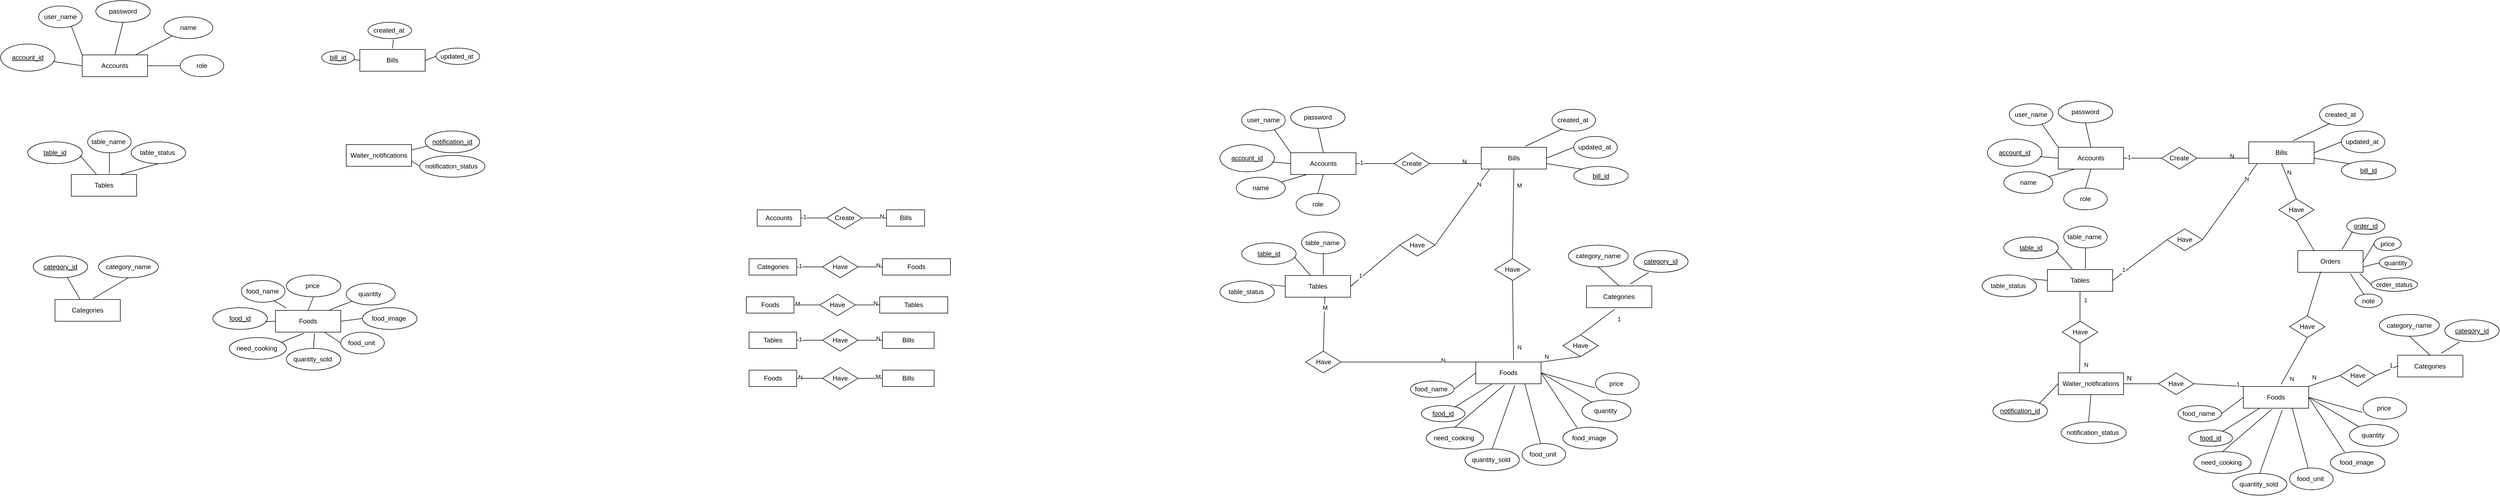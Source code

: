 <mxfile version="24.6.4" type="device">
  <diagram name="Page-1" id="W8HooTnJlvE_5pQ80Tjt">
    <mxGraphModel dx="1551" dy="828" grid="1" gridSize="10" guides="1" tooltips="1" connect="1" arrows="1" fold="1" page="1" pageScale="1" pageWidth="850" pageHeight="1100" math="0" shadow="0">
      <root>
        <mxCell id="0" />
        <mxCell id="1" parent="0" />
        <mxCell id="m20pVpVRqxjRQ6zcthfO-1" value="Accounts" style="rounded=0;whiteSpace=wrap;html=1;" parent="1" vertex="1">
          <mxGeometry x="350" y="210" width="120" height="40" as="geometry" />
        </mxCell>
        <mxCell id="m20pVpVRqxjRQ6zcthfO-2" value="&lt;u&gt;account_id&lt;/u&gt;" style="ellipse;whiteSpace=wrap;html=1;" parent="1" vertex="1">
          <mxGeometry x="200" y="190" width="100" height="50" as="geometry" />
        </mxCell>
        <mxCell id="m20pVpVRqxjRQ6zcthfO-3" value="user_name" style="ellipse;whiteSpace=wrap;html=1;" parent="1" vertex="1">
          <mxGeometry x="270" y="120" width="80" height="40" as="geometry" />
        </mxCell>
        <mxCell id="m20pVpVRqxjRQ6zcthfO-4" value="password" style="ellipse;whiteSpace=wrap;html=1;" parent="1" vertex="1">
          <mxGeometry x="375" y="110" width="100" height="40" as="geometry" />
        </mxCell>
        <mxCell id="m20pVpVRqxjRQ6zcthfO-5" value="name" style="ellipse;whiteSpace=wrap;html=1;" parent="1" vertex="1">
          <mxGeometry x="500" y="140" width="90" height="40" as="geometry" />
        </mxCell>
        <mxCell id="m20pVpVRqxjRQ6zcthfO-6" value="role" style="ellipse;whiteSpace=wrap;html=1;" parent="1" vertex="1">
          <mxGeometry x="530" y="210" width="80" height="40" as="geometry" />
        </mxCell>
        <mxCell id="m20pVpVRqxjRQ6zcthfO-7" value="" style="endArrow=none;html=1;rounded=0;exitX=0.964;exitY=0.64;exitDx=0;exitDy=0;exitPerimeter=0;entryX=0;entryY=0.5;entryDx=0;entryDy=0;" parent="1" source="m20pVpVRqxjRQ6zcthfO-2" target="m20pVpVRqxjRQ6zcthfO-1" edge="1">
          <mxGeometry width="50" height="50" relative="1" as="geometry">
            <mxPoint x="340" y="300" as="sourcePoint" />
            <mxPoint x="390" y="250" as="targetPoint" />
          </mxGeometry>
        </mxCell>
        <mxCell id="m20pVpVRqxjRQ6zcthfO-8" value="" style="endArrow=none;html=1;rounded=0;exitX=0.75;exitY=0.93;exitDx=0;exitDy=0;exitPerimeter=0;entryX=0;entryY=0;entryDx=0;entryDy=0;" parent="1" source="m20pVpVRqxjRQ6zcthfO-3" target="m20pVpVRqxjRQ6zcthfO-1" edge="1">
          <mxGeometry width="50" height="50" relative="1" as="geometry">
            <mxPoint x="270" y="350" as="sourcePoint" />
            <mxPoint x="320" y="300" as="targetPoint" />
          </mxGeometry>
        </mxCell>
        <mxCell id="m20pVpVRqxjRQ6zcthfO-9" value="" style="endArrow=none;html=1;rounded=0;exitX=0.5;exitY=1;exitDx=0;exitDy=0;entryX=0.5;entryY=0;entryDx=0;entryDy=0;" parent="1" source="m20pVpVRqxjRQ6zcthfO-4" target="m20pVpVRqxjRQ6zcthfO-1" edge="1">
          <mxGeometry width="50" height="50" relative="1" as="geometry">
            <mxPoint x="340" y="300" as="sourcePoint" />
            <mxPoint x="390" y="250" as="targetPoint" />
          </mxGeometry>
        </mxCell>
        <mxCell id="m20pVpVRqxjRQ6zcthfO-10" value="" style="endArrow=none;html=1;rounded=0;exitX=0.827;exitY=-0.02;exitDx=0;exitDy=0;exitPerimeter=0;" parent="1" source="m20pVpVRqxjRQ6zcthfO-1" target="m20pVpVRqxjRQ6zcthfO-5" edge="1">
          <mxGeometry width="50" height="50" relative="1" as="geometry">
            <mxPoint x="200" y="350" as="sourcePoint" />
            <mxPoint x="250" y="300" as="targetPoint" />
          </mxGeometry>
        </mxCell>
        <mxCell id="m20pVpVRqxjRQ6zcthfO-11" value="" style="endArrow=none;html=1;rounded=0;exitX=1;exitY=0.5;exitDx=0;exitDy=0;entryX=0;entryY=0.5;entryDx=0;entryDy=0;" parent="1" source="m20pVpVRqxjRQ6zcthfO-1" target="m20pVpVRqxjRQ6zcthfO-6" edge="1">
          <mxGeometry width="50" height="50" relative="1" as="geometry">
            <mxPoint x="450" y="380" as="sourcePoint" />
            <mxPoint x="500" y="330" as="targetPoint" />
          </mxGeometry>
        </mxCell>
        <mxCell id="m20pVpVRqxjRQ6zcthfO-12" value="Bills" style="rounded=0;whiteSpace=wrap;html=1;" parent="1" vertex="1">
          <mxGeometry x="860" y="200" width="120" height="40" as="geometry" />
        </mxCell>
        <mxCell id="m20pVpVRqxjRQ6zcthfO-13" value="&lt;u&gt;bill_id&lt;/u&gt;" style="ellipse;whiteSpace=wrap;html=1;" parent="1" vertex="1">
          <mxGeometry x="790" y="202.5" width="60" height="25" as="geometry" />
        </mxCell>
        <mxCell id="m20pVpVRqxjRQ6zcthfO-17" value="&lt;span style=&quot;text-align: left; text-wrap: nowrap;&quot;&gt;created_at&amp;nbsp;&lt;/span&gt;" style="ellipse;whiteSpace=wrap;html=1;" parent="1" vertex="1">
          <mxGeometry x="875" y="150" width="80" height="30" as="geometry" />
        </mxCell>
        <mxCell id="m20pVpVRqxjRQ6zcthfO-18" value="" style="endArrow=none;html=1;rounded=0;exitX=0.964;exitY=0.64;exitDx=0;exitDy=0;exitPerimeter=0;entryX=0;entryY=0.5;entryDx=0;entryDy=0;" parent="1" source="m20pVpVRqxjRQ6zcthfO-13" target="m20pVpVRqxjRQ6zcthfO-12" edge="1">
          <mxGeometry width="50" height="50" relative="1" as="geometry">
            <mxPoint x="850" y="290" as="sourcePoint" />
            <mxPoint x="900" y="240" as="targetPoint" />
          </mxGeometry>
        </mxCell>
        <mxCell id="m20pVpVRqxjRQ6zcthfO-22" value="" style="endArrow=none;html=1;rounded=0;entryX=0.584;entryY=1.039;entryDx=0;entryDy=0;entryPerimeter=0;" parent="1" target="m20pVpVRqxjRQ6zcthfO-17" edge="1">
          <mxGeometry width="50" height="50" relative="1" as="geometry">
            <mxPoint x="920" y="198" as="sourcePoint" />
            <mxPoint x="1010" y="320" as="targetPoint" />
          </mxGeometry>
        </mxCell>
        <mxCell id="m20pVpVRqxjRQ6zcthfO-23" value="&lt;span style=&quot;text-align: left; text-wrap: nowrap;&quot;&gt;updated_at&amp;nbsp;&lt;/span&gt;" style="ellipse;whiteSpace=wrap;html=1;" parent="1" vertex="1">
          <mxGeometry x="1000" y="197.5" width="80" height="30" as="geometry" />
        </mxCell>
        <mxCell id="m20pVpVRqxjRQ6zcthfO-24" value="" style="endArrow=none;html=1;rounded=0;entryX=1;entryY=0.5;entryDx=0;entryDy=0;exitX=0;exitY=0.5;exitDx=0;exitDy=0;" parent="1" source="m20pVpVRqxjRQ6zcthfO-23" target="m20pVpVRqxjRQ6zcthfO-12" edge="1">
          <mxGeometry width="50" height="50" relative="1" as="geometry">
            <mxPoint x="890" y="350" as="sourcePoint" />
            <mxPoint x="940" y="300" as="targetPoint" />
          </mxGeometry>
        </mxCell>
        <mxCell id="m20pVpVRqxjRQ6zcthfO-25" value="Tables" style="rounded=0;whiteSpace=wrap;html=1;" parent="1" vertex="1">
          <mxGeometry x="330" y="430" width="120" height="40" as="geometry" />
        </mxCell>
        <mxCell id="m20pVpVRqxjRQ6zcthfO-26" value="&lt;u&gt;table_id&lt;/u&gt;" style="ellipse;whiteSpace=wrap;html=1;" parent="1" vertex="1">
          <mxGeometry x="250" y="370" width="100" height="40" as="geometry" />
        </mxCell>
        <mxCell id="m20pVpVRqxjRQ6zcthfO-27" value="&lt;span style=&quot;text-align: left;&quot;&gt;table_name&amp;nbsp;&lt;/span&gt;" style="ellipse;whiteSpace=wrap;html=1;" parent="1" vertex="1">
          <mxGeometry x="360" y="350" width="80" height="40" as="geometry" />
        </mxCell>
        <mxCell id="m20pVpVRqxjRQ6zcthfO-28" value="&lt;span style=&quot;text-align: left;&quot;&gt;table_status&amp;nbsp;&lt;/span&gt;" style="ellipse;whiteSpace=wrap;html=1;" parent="1" vertex="1">
          <mxGeometry x="440" y="370" width="100" height="40" as="geometry" />
        </mxCell>
        <mxCell id="m20pVpVRqxjRQ6zcthfO-31" value="" style="endArrow=none;html=1;rounded=0;exitX=0.964;exitY=0.64;exitDx=0;exitDy=0;exitPerimeter=0;entryX=0.382;entryY=-0.02;entryDx=0;entryDy=0;entryPerimeter=0;" parent="1" source="m20pVpVRqxjRQ6zcthfO-26" target="m20pVpVRqxjRQ6zcthfO-25" edge="1">
          <mxGeometry width="50" height="50" relative="1" as="geometry">
            <mxPoint x="320" y="520" as="sourcePoint" />
            <mxPoint x="370" y="470" as="targetPoint" />
          </mxGeometry>
        </mxCell>
        <mxCell id="m20pVpVRqxjRQ6zcthfO-32" value="" style="endArrow=none;html=1;rounded=0;exitX=0.5;exitY=1;exitDx=0;exitDy=0;entryX=0.582;entryY=-0.04;entryDx=0;entryDy=0;entryPerimeter=0;" parent="1" source="m20pVpVRqxjRQ6zcthfO-27" target="m20pVpVRqxjRQ6zcthfO-25" edge="1">
          <mxGeometry width="50" height="50" relative="1" as="geometry">
            <mxPoint x="250" y="570" as="sourcePoint" />
            <mxPoint x="400" y="420" as="targetPoint" />
          </mxGeometry>
        </mxCell>
        <mxCell id="m20pVpVRqxjRQ6zcthfO-33" value="" style="endArrow=none;html=1;rounded=0;exitX=0.5;exitY=1;exitDx=0;exitDy=0;entryX=0.75;entryY=0;entryDx=0;entryDy=0;" parent="1" source="m20pVpVRqxjRQ6zcthfO-28" target="m20pVpVRqxjRQ6zcthfO-25" edge="1">
          <mxGeometry width="50" height="50" relative="1" as="geometry">
            <mxPoint x="320" y="520" as="sourcePoint" />
            <mxPoint x="370" y="470" as="targetPoint" />
          </mxGeometry>
        </mxCell>
        <mxCell id="m20pVpVRqxjRQ6zcthfO-49" value="Categories" style="rounded=0;whiteSpace=wrap;html=1;" parent="1" vertex="1">
          <mxGeometry x="300" y="660" width="120" height="40" as="geometry" />
        </mxCell>
        <mxCell id="m20pVpVRqxjRQ6zcthfO-50" value="&lt;u&gt;category_id&lt;/u&gt;" style="ellipse;whiteSpace=wrap;html=1;" parent="1" vertex="1">
          <mxGeometry x="260" y="580" width="100" height="40" as="geometry" />
        </mxCell>
        <mxCell id="m20pVpVRqxjRQ6zcthfO-51" value="category_name" style="ellipse;whiteSpace=wrap;html=1;" parent="1" vertex="1">
          <mxGeometry x="380" y="580" width="110" height="40" as="geometry" />
        </mxCell>
        <mxCell id="m20pVpVRqxjRQ6zcthfO-53" value="" style="endArrow=none;html=1;rounded=0;exitX=0.622;exitY=0.968;exitDx=0;exitDy=0;exitPerimeter=0;entryX=0.382;entryY=-0.02;entryDx=0;entryDy=0;entryPerimeter=0;" parent="1" source="m20pVpVRqxjRQ6zcthfO-50" target="m20pVpVRqxjRQ6zcthfO-49" edge="1">
          <mxGeometry width="50" height="50" relative="1" as="geometry">
            <mxPoint x="290" y="750" as="sourcePoint" />
            <mxPoint x="340" y="700" as="targetPoint" />
          </mxGeometry>
        </mxCell>
        <mxCell id="m20pVpVRqxjRQ6zcthfO-54" value="" style="endArrow=none;html=1;rounded=0;exitX=0.5;exitY=1;exitDx=0;exitDy=0;entryX=0.582;entryY=-0.04;entryDx=0;entryDy=0;entryPerimeter=0;" parent="1" source="m20pVpVRqxjRQ6zcthfO-51" target="m20pVpVRqxjRQ6zcthfO-49" edge="1">
          <mxGeometry width="50" height="50" relative="1" as="geometry">
            <mxPoint x="220" y="800" as="sourcePoint" />
            <mxPoint x="370" y="650" as="targetPoint" />
          </mxGeometry>
        </mxCell>
        <mxCell id="m20pVpVRqxjRQ6zcthfO-56" value="Foods" style="rounded=0;whiteSpace=wrap;html=1;" parent="1" vertex="1">
          <mxGeometry x="705" y="680" width="120" height="40" as="geometry" />
        </mxCell>
        <mxCell id="m20pVpVRqxjRQ6zcthfO-57" value="&lt;u&gt;food_id&lt;/u&gt;" style="ellipse;whiteSpace=wrap;html=1;" parent="1" vertex="1">
          <mxGeometry x="590" y="675" width="100" height="40" as="geometry" />
        </mxCell>
        <mxCell id="m20pVpVRqxjRQ6zcthfO-58" value="&lt;span style=&quot;text-align: left; text-wrap: nowrap;&quot;&gt;food_name&amp;nbsp;&lt;/span&gt;" style="ellipse;whiteSpace=wrap;html=1;" parent="1" vertex="1">
          <mxGeometry x="642.5" y="625" width="80" height="40" as="geometry" />
        </mxCell>
        <mxCell id="m20pVpVRqxjRQ6zcthfO-59" value="&lt;span style=&quot;text-align: left; text-wrap: nowrap;&quot;&gt;price&amp;nbsp;&lt;/span&gt;" style="ellipse;whiteSpace=wrap;html=1;" parent="1" vertex="1">
          <mxGeometry x="725" y="615" width="100" height="40" as="geometry" />
        </mxCell>
        <mxCell id="m20pVpVRqxjRQ6zcthfO-60" value="&lt;span style=&quot;text-align: left; text-wrap: nowrap;&quot;&gt;quantity&amp;nbsp;&lt;/span&gt;" style="ellipse;whiteSpace=wrap;html=1;" parent="1" vertex="1">
          <mxGeometry x="835" y="630" width="90" height="40" as="geometry" />
        </mxCell>
        <mxCell id="m20pVpVRqxjRQ6zcthfO-61" value="&lt;span style=&quot;text-align: left; text-wrap: nowrap;&quot;&gt;need_cooking&amp;nbsp;&lt;/span&gt;" style="ellipse;whiteSpace=wrap;html=1;" parent="1" vertex="1">
          <mxGeometry x="620" y="730" width="105" height="40" as="geometry" />
        </mxCell>
        <mxCell id="m20pVpVRqxjRQ6zcthfO-62" value="" style="endArrow=none;html=1;rounded=0;exitX=0.964;exitY=0.64;exitDx=0;exitDy=0;exitPerimeter=0;entryX=0;entryY=0.5;entryDx=0;entryDy=0;" parent="1" source="m20pVpVRqxjRQ6zcthfO-57" target="m20pVpVRqxjRQ6zcthfO-56" edge="1">
          <mxGeometry width="50" height="50" relative="1" as="geometry">
            <mxPoint x="695" y="770" as="sourcePoint" />
            <mxPoint x="745" y="720" as="targetPoint" />
          </mxGeometry>
        </mxCell>
        <mxCell id="m20pVpVRqxjRQ6zcthfO-63" value="" style="endArrow=none;html=1;rounded=0;exitX=0.75;exitY=0.93;exitDx=0;exitDy=0;exitPerimeter=0;entryX=0.163;entryY=-0.11;entryDx=0;entryDy=0;entryPerimeter=0;" parent="1" source="m20pVpVRqxjRQ6zcthfO-58" target="m20pVpVRqxjRQ6zcthfO-56" edge="1">
          <mxGeometry width="50" height="50" relative="1" as="geometry">
            <mxPoint x="625" y="820" as="sourcePoint" />
            <mxPoint x="675" y="770" as="targetPoint" />
          </mxGeometry>
        </mxCell>
        <mxCell id="m20pVpVRqxjRQ6zcthfO-64" value="" style="endArrow=none;html=1;rounded=0;exitX=0.5;exitY=1;exitDx=0;exitDy=0;entryX=0.5;entryY=0;entryDx=0;entryDy=0;" parent="1" source="m20pVpVRqxjRQ6zcthfO-59" target="m20pVpVRqxjRQ6zcthfO-56" edge="1">
          <mxGeometry width="50" height="50" relative="1" as="geometry">
            <mxPoint x="695" y="770" as="sourcePoint" />
            <mxPoint x="745" y="720" as="targetPoint" />
          </mxGeometry>
        </mxCell>
        <mxCell id="m20pVpVRqxjRQ6zcthfO-65" value="" style="endArrow=none;html=1;rounded=0;exitX=0.827;exitY=-0.02;exitDx=0;exitDy=0;exitPerimeter=0;" parent="1" source="m20pVpVRqxjRQ6zcthfO-56" target="m20pVpVRqxjRQ6zcthfO-60" edge="1">
          <mxGeometry width="50" height="50" relative="1" as="geometry">
            <mxPoint x="555" y="820" as="sourcePoint" />
            <mxPoint x="605" y="770" as="targetPoint" />
          </mxGeometry>
        </mxCell>
        <mxCell id="m20pVpVRqxjRQ6zcthfO-66" value="" style="endArrow=none;html=1;rounded=0;exitX=0.437;exitY=1.05;exitDx=0;exitDy=0;exitPerimeter=0;entryX=0.919;entryY=0.212;entryDx=0;entryDy=0;entryPerimeter=0;" parent="1" source="m20pVpVRqxjRQ6zcthfO-56" target="m20pVpVRqxjRQ6zcthfO-61" edge="1">
          <mxGeometry width="50" height="50" relative="1" as="geometry">
            <mxPoint x="805" y="850" as="sourcePoint" />
            <mxPoint x="680" y="730" as="targetPoint" />
          </mxGeometry>
        </mxCell>
        <mxCell id="m20pVpVRqxjRQ6zcthfO-67" value="&lt;span style=&quot;text-align: left; text-wrap: nowrap;&quot;&gt;food_unit&amp;nbsp;&lt;/span&gt;" style="ellipse;whiteSpace=wrap;html=1;" parent="1" vertex="1">
          <mxGeometry x="825" y="720" width="80" height="40" as="geometry" />
        </mxCell>
        <mxCell id="m20pVpVRqxjRQ6zcthfO-68" value="" style="endArrow=none;html=1;rounded=0;entryX=0.75;entryY=1;entryDx=0;entryDy=0;exitX=0;exitY=0.5;exitDx=0;exitDy=0;" parent="1" source="m20pVpVRqxjRQ6zcthfO-67" target="m20pVpVRqxjRQ6zcthfO-56" edge="1">
          <mxGeometry width="50" height="50" relative="1" as="geometry">
            <mxPoint x="735" y="830" as="sourcePoint" />
            <mxPoint x="785" y="780" as="targetPoint" />
          </mxGeometry>
        </mxCell>
        <mxCell id="m20pVpVRqxjRQ6zcthfO-69" value="&lt;span style=&quot;text-align: left; text-wrap: nowrap;&quot;&gt;quantity_sold&amp;nbsp;&lt;/span&gt;" style="ellipse;whiteSpace=wrap;html=1;" parent="1" vertex="1">
          <mxGeometry x="725" y="750" width="100" height="40" as="geometry" />
        </mxCell>
        <mxCell id="m20pVpVRqxjRQ6zcthfO-70" value="&lt;span style=&quot;color: rgba(0, 0, 0, 0); font-family: monospace; font-size: 0px; text-align: start; text-wrap: nowrap;&quot;&gt;%3CmxGraphModel%3E%3Croot%3E%3CmxCell%20id%3D%220%22%2F%3E%3CmxCell%20id%3D%221%22%20parent%3D%220%22%2F%3E%3CmxCell%20id%3D%222%22%20value%3D%22%26lt%3Bspan%20style%3D%26quot%3Btext-align%3A%20left%3B%20text-wrap%3A%20nowrap%3B%26quot%3B%26gt%3Bquantity_sold%26amp%3Bnbsp%3B%26lt%3B%2Fspan%26gt%3B%22%20style%3D%22ellipse%3BwhiteSpace%3Dwrap%3Bhtml%3D1%3B%22%20vertex%3D%221%22%20parent%3D%221%22%3E%3CmxGeometry%20x%3D%22725%22%20y%3D%22780%22%20width%3D%22100%22%20height%3D%2240%22%20as%3D%22geometry%22%2F%3E%3C%2FmxCell%3E%3C%2Froot%3E%3C%2FmxGraphModel%3E&lt;/span&gt;&lt;span style=&quot;text-align: left; text-wrap: nowrap;&quot;&gt;food_image&amp;nbsp;&lt;/span&gt;" style="ellipse;whiteSpace=wrap;html=1;" parent="1" vertex="1">
          <mxGeometry x="865" y="675" width="100" height="40" as="geometry" />
        </mxCell>
        <mxCell id="m20pVpVRqxjRQ6zcthfO-71" value="" style="endArrow=none;html=1;rounded=0;exitX=1;exitY=0.5;exitDx=0;exitDy=0;entryX=0;entryY=0.5;entryDx=0;entryDy=0;" parent="1" source="m20pVpVRqxjRQ6zcthfO-56" target="m20pVpVRqxjRQ6zcthfO-70" edge="1">
          <mxGeometry width="50" height="50" relative="1" as="geometry">
            <mxPoint x="920" y="900" as="sourcePoint" />
            <mxPoint x="970" y="850" as="targetPoint" />
          </mxGeometry>
        </mxCell>
        <mxCell id="m20pVpVRqxjRQ6zcthfO-72" value="" style="endArrow=none;html=1;rounded=0;entryX=0.597;entryY=1.07;entryDx=0;entryDy=0;entryPerimeter=0;exitX=0.5;exitY=0;exitDx=0;exitDy=0;" parent="1" source="m20pVpVRqxjRQ6zcthfO-69" target="m20pVpVRqxjRQ6zcthfO-56" edge="1">
          <mxGeometry width="50" height="50" relative="1" as="geometry">
            <mxPoint x="720" y="890" as="sourcePoint" />
            <mxPoint x="770" y="840" as="targetPoint" />
          </mxGeometry>
        </mxCell>
        <mxCell id="m20pVpVRqxjRQ6zcthfO-90" value="Accounts" style="rounded=0;whiteSpace=wrap;html=1;" parent="1" vertex="1">
          <mxGeometry x="1590" y="495" width="80" height="30" as="geometry" />
        </mxCell>
        <mxCell id="m20pVpVRqxjRQ6zcthfO-91" value="Create" style="rhombus;whiteSpace=wrap;html=1;" parent="1" vertex="1">
          <mxGeometry x="1717.5" y="490" width="65" height="40" as="geometry" />
        </mxCell>
        <mxCell id="m20pVpVRqxjRQ6zcthfO-92" value="Bills" style="rounded=0;whiteSpace=wrap;html=1;" parent="1" vertex="1">
          <mxGeometry x="1827.5" y="495" width="70" height="30" as="geometry" />
        </mxCell>
        <mxCell id="m20pVpVRqxjRQ6zcthfO-93" value="" style="endArrow=none;html=1;rounded=0;exitX=1;exitY=0.5;exitDx=0;exitDy=0;entryX=0;entryY=0.5;entryDx=0;entryDy=0;" parent="1" source="m20pVpVRqxjRQ6zcthfO-90" target="m20pVpVRqxjRQ6zcthfO-91" edge="1">
          <mxGeometry width="50" height="50" relative="1" as="geometry">
            <mxPoint x="1590" y="460" as="sourcePoint" />
            <mxPoint x="1640" y="410" as="targetPoint" />
          </mxGeometry>
        </mxCell>
        <mxCell id="m20pVpVRqxjRQ6zcthfO-94" value="1" style="edgeLabel;html=1;align=center;verticalAlign=middle;resizable=0;points=[];" parent="m20pVpVRqxjRQ6zcthfO-93" vertex="1" connectable="0">
          <mxGeometry x="-0.722" y="2" relative="1" as="geometry">
            <mxPoint as="offset" />
          </mxGeometry>
        </mxCell>
        <mxCell id="m20pVpVRqxjRQ6zcthfO-95" value="" style="endArrow=none;html=1;rounded=0;exitX=1;exitY=0.5;exitDx=0;exitDy=0;entryX=0;entryY=0.5;entryDx=0;entryDy=0;" parent="1" source="m20pVpVRqxjRQ6zcthfO-91" target="m20pVpVRqxjRQ6zcthfO-92" edge="1">
          <mxGeometry width="50" height="50" relative="1" as="geometry">
            <mxPoint x="1850" y="450" as="sourcePoint" />
            <mxPoint x="1900" y="400" as="targetPoint" />
          </mxGeometry>
        </mxCell>
        <mxCell id="m20pVpVRqxjRQ6zcthfO-96" value="N" style="edgeLabel;html=1;align=center;verticalAlign=middle;resizable=0;points=[];" parent="m20pVpVRqxjRQ6zcthfO-95" vertex="1" connectable="0">
          <mxGeometry x="0.627" y="3" relative="1" as="geometry">
            <mxPoint as="offset" />
          </mxGeometry>
        </mxCell>
        <mxCell id="m20pVpVRqxjRQ6zcthfO-111" value="Categories" style="rounded=0;whiteSpace=wrap;html=1;" parent="1" vertex="1">
          <mxGeometry x="1575" y="585" width="87.5" height="30" as="geometry" />
        </mxCell>
        <mxCell id="m20pVpVRqxjRQ6zcthfO-112" value="Have" style="rhombus;whiteSpace=wrap;html=1;" parent="1" vertex="1">
          <mxGeometry x="1710" y="580" width="65" height="40" as="geometry" />
        </mxCell>
        <mxCell id="m20pVpVRqxjRQ6zcthfO-113" value="Foods" style="rounded=0;whiteSpace=wrap;html=1;" parent="1" vertex="1">
          <mxGeometry x="1820" y="585" width="125" height="30" as="geometry" />
        </mxCell>
        <mxCell id="m20pVpVRqxjRQ6zcthfO-114" value="" style="endArrow=none;html=1;rounded=0;exitX=1;exitY=0.5;exitDx=0;exitDy=0;entryX=0;entryY=0.5;entryDx=0;entryDy=0;" parent="1" source="m20pVpVRqxjRQ6zcthfO-111" target="m20pVpVRqxjRQ6zcthfO-112" edge="1">
          <mxGeometry width="50" height="50" relative="1" as="geometry">
            <mxPoint x="1582.5" y="550" as="sourcePoint" />
            <mxPoint x="1632.5" y="500" as="targetPoint" />
          </mxGeometry>
        </mxCell>
        <mxCell id="m20pVpVRqxjRQ6zcthfO-115" value="1" style="edgeLabel;html=1;align=center;verticalAlign=middle;resizable=0;points=[];" parent="m20pVpVRqxjRQ6zcthfO-114" vertex="1" connectable="0">
          <mxGeometry x="-0.722" y="2" relative="1" as="geometry">
            <mxPoint as="offset" />
          </mxGeometry>
        </mxCell>
        <mxCell id="m20pVpVRqxjRQ6zcthfO-116" value="" style="endArrow=none;html=1;rounded=0;exitX=1;exitY=0.5;exitDx=0;exitDy=0;entryX=0;entryY=0.5;entryDx=0;entryDy=0;" parent="1" source="m20pVpVRqxjRQ6zcthfO-112" target="m20pVpVRqxjRQ6zcthfO-113" edge="1">
          <mxGeometry width="50" height="50" relative="1" as="geometry">
            <mxPoint x="1842.5" y="540" as="sourcePoint" />
            <mxPoint x="1892.5" y="490" as="targetPoint" />
          </mxGeometry>
        </mxCell>
        <mxCell id="m20pVpVRqxjRQ6zcthfO-117" value="N" style="edgeLabel;html=1;align=center;verticalAlign=middle;resizable=0;points=[];" parent="m20pVpVRqxjRQ6zcthfO-116" vertex="1" connectable="0">
          <mxGeometry x="0.627" y="3" relative="1" as="geometry">
            <mxPoint as="offset" />
          </mxGeometry>
        </mxCell>
        <mxCell id="m20pVpVRqxjRQ6zcthfO-118" value="&lt;br&gt;&lt;span style=&quot;color: rgb(0, 0, 0); font-family: Helvetica; font-size: 12px; font-style: normal; font-variant-ligatures: normal; font-variant-caps: normal; font-weight: 400; letter-spacing: normal; orphans: 2; text-indent: 0px; text-transform: none; widows: 2; word-spacing: 0px; -webkit-text-stroke-width: 0px; white-space: normal; background-color: rgb(251, 251, 251); text-decoration-thickness: initial; text-decoration-style: initial; text-decoration-color: initial; float: none; display: inline !important;&quot;&gt;Foods&lt;/span&gt;&lt;div&gt;&lt;br/&gt;&lt;/div&gt;" style="rounded=0;whiteSpace=wrap;html=1;align=center;" parent="1" vertex="1">
          <mxGeometry x="1570" y="655" width="87.5" height="30" as="geometry" />
        </mxCell>
        <mxCell id="m20pVpVRqxjRQ6zcthfO-119" value="Have" style="rhombus;whiteSpace=wrap;html=1;" parent="1" vertex="1">
          <mxGeometry x="1705" y="650" width="65" height="40" as="geometry" />
        </mxCell>
        <mxCell id="m20pVpVRqxjRQ6zcthfO-120" value="Tables" style="rounded=0;whiteSpace=wrap;html=1;" parent="1" vertex="1">
          <mxGeometry x="1815" y="655" width="125" height="30" as="geometry" />
        </mxCell>
        <mxCell id="m20pVpVRqxjRQ6zcthfO-121" value="" style="endArrow=none;html=1;rounded=0;exitX=1;exitY=0.5;exitDx=0;exitDy=0;entryX=0;entryY=0.5;entryDx=0;entryDy=0;" parent="1" source="m20pVpVRqxjRQ6zcthfO-118" target="m20pVpVRqxjRQ6zcthfO-119" edge="1">
          <mxGeometry width="50" height="50" relative="1" as="geometry">
            <mxPoint x="1577.5" y="620" as="sourcePoint" />
            <mxPoint x="1627.5" y="570" as="targetPoint" />
          </mxGeometry>
        </mxCell>
        <mxCell id="m20pVpVRqxjRQ6zcthfO-122" value="M" style="edgeLabel;html=1;align=center;verticalAlign=middle;resizable=0;points=[];" parent="m20pVpVRqxjRQ6zcthfO-121" vertex="1" connectable="0">
          <mxGeometry x="-0.722" y="2" relative="1" as="geometry">
            <mxPoint as="offset" />
          </mxGeometry>
        </mxCell>
        <mxCell id="m20pVpVRqxjRQ6zcthfO-123" value="" style="endArrow=none;html=1;rounded=0;exitX=1;exitY=0.5;exitDx=0;exitDy=0;entryX=0;entryY=0.5;entryDx=0;entryDy=0;" parent="1" source="m20pVpVRqxjRQ6zcthfO-119" target="m20pVpVRqxjRQ6zcthfO-120" edge="1">
          <mxGeometry width="50" height="50" relative="1" as="geometry">
            <mxPoint x="1837.5" y="610" as="sourcePoint" />
            <mxPoint x="1887.5" y="560" as="targetPoint" />
          </mxGeometry>
        </mxCell>
        <mxCell id="m20pVpVRqxjRQ6zcthfO-124" value="N" style="edgeLabel;html=1;align=center;verticalAlign=middle;resizable=0;points=[];" parent="m20pVpVRqxjRQ6zcthfO-123" vertex="1" connectable="0">
          <mxGeometry x="0.627" y="3" relative="1" as="geometry">
            <mxPoint as="offset" />
          </mxGeometry>
        </mxCell>
        <mxCell id="m20pVpVRqxjRQ6zcthfO-125" value="Accounts" style="rounded=0;whiteSpace=wrap;html=1;" parent="1" vertex="1">
          <mxGeometry x="2570" y="390" width="120" height="40" as="geometry" />
        </mxCell>
        <mxCell id="m20pVpVRqxjRQ6zcthfO-126" value="&lt;u&gt;account_id&lt;/u&gt;" style="ellipse;whiteSpace=wrap;html=1;" parent="1" vertex="1">
          <mxGeometry x="2440" y="375" width="100" height="50" as="geometry" />
        </mxCell>
        <mxCell id="m20pVpVRqxjRQ6zcthfO-127" value="user_name" style="ellipse;whiteSpace=wrap;html=1;" parent="1" vertex="1">
          <mxGeometry x="2480" y="310" width="80" height="40" as="geometry" />
        </mxCell>
        <mxCell id="m20pVpVRqxjRQ6zcthfO-128" value="password" style="ellipse;whiteSpace=wrap;html=1;" parent="1" vertex="1">
          <mxGeometry x="2570" y="305" width="100" height="40" as="geometry" />
        </mxCell>
        <mxCell id="m20pVpVRqxjRQ6zcthfO-129" value="name" style="ellipse;whiteSpace=wrap;html=1;" parent="1" vertex="1">
          <mxGeometry x="2470" y="435" width="90" height="40" as="geometry" />
        </mxCell>
        <mxCell id="m20pVpVRqxjRQ6zcthfO-130" value="role" style="ellipse;whiteSpace=wrap;html=1;" parent="1" vertex="1">
          <mxGeometry x="2580" y="465" width="80" height="40" as="geometry" />
        </mxCell>
        <mxCell id="m20pVpVRqxjRQ6zcthfO-131" value="" style="endArrow=none;html=1;rounded=0;exitX=0.964;exitY=0.64;exitDx=0;exitDy=0;exitPerimeter=0;entryX=0;entryY=0.5;entryDx=0;entryDy=0;" parent="1" source="m20pVpVRqxjRQ6zcthfO-126" target="m20pVpVRqxjRQ6zcthfO-125" edge="1">
          <mxGeometry width="50" height="50" relative="1" as="geometry">
            <mxPoint x="2550" y="490" as="sourcePoint" />
            <mxPoint x="2600" y="440" as="targetPoint" />
          </mxGeometry>
        </mxCell>
        <mxCell id="m20pVpVRqxjRQ6zcthfO-132" value="" style="endArrow=none;html=1;rounded=0;exitX=0.75;exitY=0.93;exitDx=0;exitDy=0;exitPerimeter=0;entryX=0;entryY=0;entryDx=0;entryDy=0;" parent="1" source="m20pVpVRqxjRQ6zcthfO-127" target="m20pVpVRqxjRQ6zcthfO-125" edge="1">
          <mxGeometry width="50" height="50" relative="1" as="geometry">
            <mxPoint x="2480" y="540" as="sourcePoint" />
            <mxPoint x="2530" y="490" as="targetPoint" />
          </mxGeometry>
        </mxCell>
        <mxCell id="m20pVpVRqxjRQ6zcthfO-133" value="" style="endArrow=none;html=1;rounded=0;exitX=0.5;exitY=1;exitDx=0;exitDy=0;entryX=0.5;entryY=0;entryDx=0;entryDy=0;" parent="1" source="m20pVpVRqxjRQ6zcthfO-128" target="m20pVpVRqxjRQ6zcthfO-125" edge="1">
          <mxGeometry width="50" height="50" relative="1" as="geometry">
            <mxPoint x="2550" y="490" as="sourcePoint" />
            <mxPoint x="2600" y="440" as="targetPoint" />
          </mxGeometry>
        </mxCell>
        <mxCell id="m20pVpVRqxjRQ6zcthfO-134" value="" style="endArrow=none;html=1;rounded=0;exitX=0.25;exitY=1;exitDx=0;exitDy=0;" parent="1" source="m20pVpVRqxjRQ6zcthfO-125" target="m20pVpVRqxjRQ6zcthfO-129" edge="1">
          <mxGeometry width="50" height="50" relative="1" as="geometry">
            <mxPoint x="2580" y="435" as="sourcePoint" />
            <mxPoint x="2460" y="490" as="targetPoint" />
          </mxGeometry>
        </mxCell>
        <mxCell id="m20pVpVRqxjRQ6zcthfO-135" value="" style="endArrow=none;html=1;rounded=0;exitX=0.5;exitY=1;exitDx=0;exitDy=0;entryX=0.5;entryY=0;entryDx=0;entryDy=0;" parent="1" source="m20pVpVRqxjRQ6zcthfO-125" target="m20pVpVRqxjRQ6zcthfO-130" edge="1">
          <mxGeometry width="50" height="50" relative="1" as="geometry">
            <mxPoint x="2660" y="570" as="sourcePoint" />
            <mxPoint x="2710" y="520" as="targetPoint" />
          </mxGeometry>
        </mxCell>
        <mxCell id="m20pVpVRqxjRQ6zcthfO-136" value="Bills" style="rounded=0;whiteSpace=wrap;html=1;" parent="1" vertex="1">
          <mxGeometry x="2920" y="380" width="120" height="40" as="geometry" />
        </mxCell>
        <mxCell id="m20pVpVRqxjRQ6zcthfO-137" value="&lt;u&gt;bill_id&lt;/u&gt;" style="ellipse;whiteSpace=wrap;html=1;" parent="1" vertex="1">
          <mxGeometry x="3090" y="415" width="100" height="35" as="geometry" />
        </mxCell>
        <mxCell id="m20pVpVRqxjRQ6zcthfO-140" value="&lt;span style=&quot;text-align: left; text-wrap: nowrap;&quot;&gt;created_at&amp;nbsp;&lt;/span&gt;" style="ellipse;whiteSpace=wrap;html=1;" parent="1" vertex="1">
          <mxGeometry x="3050" y="310" width="80" height="40" as="geometry" />
        </mxCell>
        <mxCell id="m20pVpVRqxjRQ6zcthfO-141" value="" style="endArrow=none;html=1;rounded=0;exitX=0;exitY=0;exitDx=0;exitDy=0;entryX=1;entryY=0.75;entryDx=0;entryDy=0;" parent="1" source="m20pVpVRqxjRQ6zcthfO-137" target="m20pVpVRqxjRQ6zcthfO-136" edge="1">
          <mxGeometry width="50" height="50" relative="1" as="geometry">
            <mxPoint x="2910" y="470" as="sourcePoint" />
            <mxPoint x="2960" y="420" as="targetPoint" />
          </mxGeometry>
        </mxCell>
        <mxCell id="m20pVpVRqxjRQ6zcthfO-144" value="" style="endArrow=none;html=1;rounded=0;exitX=0.678;exitY=-0.05;exitDx=0;exitDy=0;entryX=0.238;entryY=0.9;entryDx=0;entryDy=0;exitPerimeter=0;entryPerimeter=0;" parent="1" source="m20pVpVRqxjRQ6zcthfO-136" target="m20pVpVRqxjRQ6zcthfO-140" edge="1">
          <mxGeometry width="50" height="50" relative="1" as="geometry">
            <mxPoint x="3020" y="550" as="sourcePoint" />
            <mxPoint x="3070" y="500" as="targetPoint" />
          </mxGeometry>
        </mxCell>
        <mxCell id="m20pVpVRqxjRQ6zcthfO-145" value="&lt;span style=&quot;text-align: left; text-wrap: nowrap;&quot;&gt;updated_at&amp;nbsp;&lt;/span&gt;" style="ellipse;whiteSpace=wrap;html=1;" parent="1" vertex="1">
          <mxGeometry x="3090" y="360" width="80" height="40" as="geometry" />
        </mxCell>
        <mxCell id="m20pVpVRqxjRQ6zcthfO-146" value="" style="endArrow=none;html=1;rounded=0;entryX=1;entryY=0.5;entryDx=0;entryDy=0;exitX=0;exitY=0.5;exitDx=0;exitDy=0;" parent="1" source="m20pVpVRqxjRQ6zcthfO-145" target="m20pVpVRqxjRQ6zcthfO-136" edge="1">
          <mxGeometry width="50" height="50" relative="1" as="geometry">
            <mxPoint x="2950" y="530" as="sourcePoint" />
            <mxPoint x="3000" y="480" as="targetPoint" />
          </mxGeometry>
        </mxCell>
        <mxCell id="m20pVpVRqxjRQ6zcthfO-147" value="Create" style="rhombus;whiteSpace=wrap;html=1;" parent="1" vertex="1">
          <mxGeometry x="2760" y="390" width="65" height="40" as="geometry" />
        </mxCell>
        <mxCell id="m20pVpVRqxjRQ6zcthfO-148" value="" style="endArrow=none;html=1;rounded=0;exitX=1;exitY=0.5;exitDx=0;exitDy=0;entryX=0;entryY=0.5;entryDx=0;entryDy=0;" parent="1" source="m20pVpVRqxjRQ6zcthfO-125" target="m20pVpVRqxjRQ6zcthfO-147" edge="1">
          <mxGeometry width="50" height="50" relative="1" as="geometry">
            <mxPoint x="2690" y="410" as="sourcePoint" />
            <mxPoint x="2659.5" y="310" as="targetPoint" />
          </mxGeometry>
        </mxCell>
        <mxCell id="m20pVpVRqxjRQ6zcthfO-149" value="1" style="edgeLabel;html=1;align=center;verticalAlign=middle;resizable=0;points=[];" parent="m20pVpVRqxjRQ6zcthfO-148" vertex="1" connectable="0">
          <mxGeometry x="-0.722" y="2" relative="1" as="geometry">
            <mxPoint as="offset" />
          </mxGeometry>
        </mxCell>
        <mxCell id="m20pVpVRqxjRQ6zcthfO-150" value="N" style="edgeLabel;html=1;align=center;verticalAlign=middle;resizable=0;points=[];" parent="1" vertex="1" connectable="0">
          <mxGeometry x="2839.143" y="407.0" as="geometry">
            <mxPoint x="50" y="-1" as="offset" />
          </mxGeometry>
        </mxCell>
        <mxCell id="m20pVpVRqxjRQ6zcthfO-151" value="" style="endArrow=none;html=1;rounded=0;exitX=1;exitY=0.5;exitDx=0;exitDy=0;entryX=0;entryY=0.75;entryDx=0;entryDy=0;" parent="1" source="m20pVpVRqxjRQ6zcthfO-147" target="m20pVpVRqxjRQ6zcthfO-136" edge="1">
          <mxGeometry width="50" height="50" relative="1" as="geometry">
            <mxPoint x="2890" y="485" as="sourcePoint" />
            <mxPoint x="2940" y="435" as="targetPoint" />
          </mxGeometry>
        </mxCell>
        <mxCell id="m20pVpVRqxjRQ6zcthfO-152" value="Categories" style="rounded=0;whiteSpace=wrap;html=1;" parent="1" vertex="1">
          <mxGeometry x="3113.36" y="635" width="120" height="40" as="geometry" />
        </mxCell>
        <mxCell id="m20pVpVRqxjRQ6zcthfO-153" value="&lt;u&gt;category_id&lt;/u&gt;" style="ellipse;whiteSpace=wrap;html=1;" parent="1" vertex="1">
          <mxGeometry x="3200" y="570" width="100" height="40" as="geometry" />
        </mxCell>
        <mxCell id="m20pVpVRqxjRQ6zcthfO-154" value="category_name" style="ellipse;whiteSpace=wrap;html=1;" parent="1" vertex="1">
          <mxGeometry x="3080" y="560" width="110" height="40" as="geometry" />
        </mxCell>
        <mxCell id="m20pVpVRqxjRQ6zcthfO-155" value="" style="endArrow=none;html=1;rounded=0;exitX=0.277;exitY=1.004;exitDx=0;exitDy=0;entryX=0.667;entryY=-0.086;entryDx=0;entryDy=0;entryPerimeter=0;exitPerimeter=0;" parent="1" source="m20pVpVRqxjRQ6zcthfO-153" target="m20pVpVRqxjRQ6zcthfO-152" edge="1">
          <mxGeometry width="50" height="50" relative="1" as="geometry">
            <mxPoint x="3080" y="725" as="sourcePoint" />
            <mxPoint x="3170" y="680" as="targetPoint" />
          </mxGeometry>
        </mxCell>
        <mxCell id="m20pVpVRqxjRQ6zcthfO-156" value="" style="endArrow=none;html=1;rounded=0;exitX=0.5;exitY=1;exitDx=0;exitDy=0;entryX=0.5;entryY=0;entryDx=0;entryDy=0;" parent="1" source="m20pVpVRqxjRQ6zcthfO-154" target="m20pVpVRqxjRQ6zcthfO-152" edge="1">
          <mxGeometry width="50" height="50" relative="1" as="geometry">
            <mxPoint x="3010" y="775" as="sourcePoint" />
            <mxPoint x="3120" y="633" as="targetPoint" />
          </mxGeometry>
        </mxCell>
        <mxCell id="m20pVpVRqxjRQ6zcthfO-157" value="Foods" style="rounded=0;whiteSpace=wrap;html=1;" parent="1" vertex="1">
          <mxGeometry x="2910" y="775" width="120" height="40" as="geometry" />
        </mxCell>
        <mxCell id="m20pVpVRqxjRQ6zcthfO-158" value="&lt;u&gt;food_id&lt;/u&gt;" style="ellipse;whiteSpace=wrap;html=1;" parent="1" vertex="1">
          <mxGeometry x="2810" y="855" width="80" height="30" as="geometry" />
        </mxCell>
        <mxCell id="m20pVpVRqxjRQ6zcthfO-159" value="&lt;span style=&quot;text-align: left; text-wrap: nowrap;&quot;&gt;food_name&amp;nbsp;&lt;/span&gt;" style="ellipse;whiteSpace=wrap;html=1;" parent="1" vertex="1">
          <mxGeometry x="2790" y="810" width="80" height="30" as="geometry" />
        </mxCell>
        <mxCell id="m20pVpVRqxjRQ6zcthfO-160" value="&lt;span style=&quot;text-align: left; text-wrap: nowrap;&quot;&gt;price&amp;nbsp;&lt;/span&gt;" style="ellipse;whiteSpace=wrap;html=1;" parent="1" vertex="1">
          <mxGeometry x="3130" y="795" width="80" height="40" as="geometry" />
        </mxCell>
        <mxCell id="m20pVpVRqxjRQ6zcthfO-161" value="&lt;span style=&quot;text-align: left; text-wrap: nowrap;&quot;&gt;quantity&amp;nbsp;&lt;/span&gt;" style="ellipse;whiteSpace=wrap;html=1;" parent="1" vertex="1">
          <mxGeometry x="3105" y="845" width="90" height="40" as="geometry" />
        </mxCell>
        <mxCell id="m20pVpVRqxjRQ6zcthfO-162" value="&lt;span style=&quot;text-align: left; text-wrap: nowrap;&quot;&gt;need_cooking&amp;nbsp;&lt;/span&gt;" style="ellipse;whiteSpace=wrap;html=1;" parent="1" vertex="1">
          <mxGeometry x="2819.14" y="895" width="105" height="40" as="geometry" />
        </mxCell>
        <mxCell id="m20pVpVRqxjRQ6zcthfO-163" value="" style="endArrow=none;html=1;rounded=0;exitX=0.768;exitY=0.098;exitDx=0;exitDy=0;exitPerimeter=0;entryX=0.25;entryY=1;entryDx=0;entryDy=0;" parent="1" source="m20pVpVRqxjRQ6zcthfO-158" target="m20pVpVRqxjRQ6zcthfO-157" edge="1">
          <mxGeometry width="50" height="50" relative="1" as="geometry">
            <mxPoint x="2900" y="865" as="sourcePoint" />
            <mxPoint x="2950" y="815" as="targetPoint" />
          </mxGeometry>
        </mxCell>
        <mxCell id="m20pVpVRqxjRQ6zcthfO-164" value="" style="endArrow=none;html=1;rounded=0;exitX=1;exitY=0.5;exitDx=0;exitDy=0;entryX=0;entryY=0.5;entryDx=0;entryDy=0;" parent="1" source="m20pVpVRqxjRQ6zcthfO-159" target="m20pVpVRqxjRQ6zcthfO-157" edge="1">
          <mxGeometry width="50" height="50" relative="1" as="geometry">
            <mxPoint x="2830" y="915" as="sourcePoint" />
            <mxPoint x="2880" y="865" as="targetPoint" />
          </mxGeometry>
        </mxCell>
        <mxCell id="m20pVpVRqxjRQ6zcthfO-165" value="" style="endArrow=none;html=1;rounded=0;exitX=-0.019;exitY=0.69;exitDx=0;exitDy=0;entryX=1;entryY=0.5;entryDx=0;entryDy=0;exitPerimeter=0;" parent="1" source="m20pVpVRqxjRQ6zcthfO-160" target="m20pVpVRqxjRQ6zcthfO-157" edge="1">
          <mxGeometry width="50" height="50" relative="1" as="geometry">
            <mxPoint x="2900" y="865" as="sourcePoint" />
            <mxPoint x="2950" y="815" as="targetPoint" />
          </mxGeometry>
        </mxCell>
        <mxCell id="m20pVpVRqxjRQ6zcthfO-166" value="" style="endArrow=none;html=1;rounded=0;exitX=1;exitY=0.5;exitDx=0;exitDy=0;" parent="1" source="m20pVpVRqxjRQ6zcthfO-157" target="m20pVpVRqxjRQ6zcthfO-161" edge="1">
          <mxGeometry width="50" height="50" relative="1" as="geometry">
            <mxPoint x="2760" y="915" as="sourcePoint" />
            <mxPoint x="2810" y="865" as="targetPoint" />
          </mxGeometry>
        </mxCell>
        <mxCell id="m20pVpVRqxjRQ6zcthfO-167" value="" style="endArrow=none;html=1;rounded=0;exitX=0.437;exitY=1.05;exitDx=0;exitDy=0;entryX=0.5;entryY=0;entryDx=0;entryDy=0;exitPerimeter=0;" parent="1" source="m20pVpVRqxjRQ6zcthfO-157" target="m20pVpVRqxjRQ6zcthfO-162" edge="1">
          <mxGeometry width="50" height="50" relative="1" as="geometry">
            <mxPoint x="3010" y="945" as="sourcePoint" />
            <mxPoint x="3060" y="895" as="targetPoint" />
          </mxGeometry>
        </mxCell>
        <mxCell id="m20pVpVRqxjRQ6zcthfO-168" value="&lt;span style=&quot;text-align: left; text-wrap: nowrap;&quot;&gt;food_unit&amp;nbsp;&lt;/span&gt;" style="ellipse;whiteSpace=wrap;html=1;" parent="1" vertex="1">
          <mxGeometry x="2995" y="925" width="80" height="40" as="geometry" />
        </mxCell>
        <mxCell id="m20pVpVRqxjRQ6zcthfO-169" value="" style="endArrow=none;html=1;rounded=0;entryX=0.75;entryY=1;entryDx=0;entryDy=0;exitX=0.426;exitY=-0.007;exitDx=0;exitDy=0;exitPerimeter=0;" parent="1" source="m20pVpVRqxjRQ6zcthfO-168" target="m20pVpVRqxjRQ6zcthfO-157" edge="1">
          <mxGeometry width="50" height="50" relative="1" as="geometry">
            <mxPoint x="2940" y="925" as="sourcePoint" />
            <mxPoint x="2990" y="875" as="targetPoint" />
          </mxGeometry>
        </mxCell>
        <mxCell id="m20pVpVRqxjRQ6zcthfO-170" value="&lt;span style=&quot;text-align: left; text-wrap: nowrap;&quot;&gt;quantity_sold&amp;nbsp;&lt;/span&gt;" style="ellipse;whiteSpace=wrap;html=1;" parent="1" vertex="1">
          <mxGeometry x="2890" y="935" width="100" height="40" as="geometry" />
        </mxCell>
        <mxCell id="m20pVpVRqxjRQ6zcthfO-171" value="&lt;span style=&quot;color: rgba(0, 0, 0, 0); font-family: monospace; font-size: 0px; text-align: start; text-wrap: nowrap;&quot;&gt;%3CmxGraphModel%3E%3Croot%3E%3CmxCell%20id%3D%220%22%2F%3E%3CmxCell%20id%3D%221%22%20parent%3D%220%22%2F%3E%3CmxCell%20id%3D%222%22%20value%3D%22%26lt%3Bspan%20style%3D%26quot%3Btext-align%3A%20left%3B%20text-wrap%3A%20nowrap%3B%26quot%3B%26gt%3Bquantity_sold%26amp%3Bnbsp%3B%26lt%3B%2Fspan%26gt%3B%22%20style%3D%22ellipse%3BwhiteSpace%3Dwrap%3Bhtml%3D1%3B%22%20vertex%3D%221%22%20parent%3D%221%22%3E%3CmxGeometry%20x%3D%22725%22%20y%3D%22780%22%20width%3D%22100%22%20height%3D%2240%22%20as%3D%22geometry%22%2F%3E%3C%2FmxCell%3E%3C%2Froot%3E%3C%2FmxGraphModel%3E&lt;/span&gt;&lt;span style=&quot;text-align: left; text-wrap: nowrap;&quot;&gt;food_image&amp;nbsp;&lt;/span&gt;" style="ellipse;whiteSpace=wrap;html=1;" parent="1" vertex="1">
          <mxGeometry x="3070" y="895" width="100" height="40" as="geometry" />
        </mxCell>
        <mxCell id="m20pVpVRqxjRQ6zcthfO-172" value="" style="endArrow=none;html=1;rounded=0;exitX=1;exitY=0.5;exitDx=0;exitDy=0;entryX=0.261;entryY=0.021;entryDx=0;entryDy=0;entryPerimeter=0;" parent="1" source="m20pVpVRqxjRQ6zcthfO-157" target="m20pVpVRqxjRQ6zcthfO-171" edge="1">
          <mxGeometry width="50" height="50" relative="1" as="geometry">
            <mxPoint x="3125" y="995" as="sourcePoint" />
            <mxPoint x="3175" y="945" as="targetPoint" />
          </mxGeometry>
        </mxCell>
        <mxCell id="m20pVpVRqxjRQ6zcthfO-173" value="" style="endArrow=none;html=1;rounded=0;entryX=0.597;entryY=1.07;entryDx=0;entryDy=0;entryPerimeter=0;exitX=0.5;exitY=0;exitDx=0;exitDy=0;" parent="1" source="m20pVpVRqxjRQ6zcthfO-170" target="m20pVpVRqxjRQ6zcthfO-157" edge="1">
          <mxGeometry width="50" height="50" relative="1" as="geometry">
            <mxPoint x="2925" y="985" as="sourcePoint" />
            <mxPoint x="2975" y="935" as="targetPoint" />
          </mxGeometry>
        </mxCell>
        <mxCell id="m20pVpVRqxjRQ6zcthfO-178" value="" style="endArrow=none;html=1;rounded=0;exitX=1;exitY=0;exitDx=0;exitDy=0;entryX=0.5;entryY=1;entryDx=0;entryDy=0;" parent="1" source="m20pVpVRqxjRQ6zcthfO-157" edge="1" target="aMwtx3vDjPb2OYbmK0GX-15">
          <mxGeometry width="50" height="50" relative="1" as="geometry">
            <mxPoint x="3060" y="705" as="sourcePoint" />
            <mxPoint x="3116.64" y="705" as="targetPoint" />
          </mxGeometry>
        </mxCell>
        <mxCell id="m20pVpVRqxjRQ6zcthfO-193" value="Have" style="rhombus;whiteSpace=wrap;html=1;" parent="1" vertex="1">
          <mxGeometry x="2945" y="585" width="65" height="40" as="geometry" />
        </mxCell>
        <mxCell id="m20pVpVRqxjRQ6zcthfO-194" value="" style="endArrow=none;html=1;rounded=0;exitX=0.5;exitY=1;exitDx=0;exitDy=0;entryX=0.5;entryY=0;entryDx=0;entryDy=0;" parent="1" source="m20pVpVRqxjRQ6zcthfO-136" target="m20pVpVRqxjRQ6zcthfO-193" edge="1">
          <mxGeometry width="50" height="50" relative="1" as="geometry">
            <mxPoint x="2980" y="685" as="sourcePoint" />
            <mxPoint x="2852.5" y="650" as="targetPoint" />
          </mxGeometry>
        </mxCell>
        <mxCell id="aMwtx3vDjPb2OYbmK0GX-9" value="M" style="edgeLabel;html=1;align=center;verticalAlign=middle;resizable=0;points=[];" parent="m20pVpVRqxjRQ6zcthfO-194" vertex="1" connectable="0">
          <mxGeometry x="-0.712" y="-1" relative="1" as="geometry">
            <mxPoint x="11" y="6" as="offset" />
          </mxGeometry>
        </mxCell>
        <mxCell id="m20pVpVRqxjRQ6zcthfO-196" value="" style="endArrow=none;html=1;rounded=0;exitX=0.5;exitY=1;exitDx=0;exitDy=0;entryX=0.578;entryY=-0.1;entryDx=0;entryDy=0;entryPerimeter=0;" parent="1" source="m20pVpVRqxjRQ6zcthfO-193" target="m20pVpVRqxjRQ6zcthfO-157" edge="1">
          <mxGeometry width="50" height="50" relative="1" as="geometry">
            <mxPoint x="3062.5" y="690" as="sourcePoint" />
            <mxPoint x="3040" y="750" as="targetPoint" />
          </mxGeometry>
        </mxCell>
        <mxCell id="m20pVpVRqxjRQ6zcthfO-197" value="N" style="edgeLabel;html=1;align=center;verticalAlign=middle;resizable=0;points=[];" parent="m20pVpVRqxjRQ6zcthfO-196" vertex="1" connectable="0">
          <mxGeometry x="0.627" y="3" relative="1" as="geometry">
            <mxPoint x="8" y="4" as="offset" />
          </mxGeometry>
        </mxCell>
        <mxCell id="aMwtx3vDjPb2OYbmK0GX-1" value="Tables" style="rounded=0;whiteSpace=wrap;html=1;" parent="1" vertex="1">
          <mxGeometry x="2560" y="615.81" width="120" height="40" as="geometry" />
        </mxCell>
        <mxCell id="aMwtx3vDjPb2OYbmK0GX-2" value="&lt;u&gt;table_id&lt;/u&gt;" style="ellipse;whiteSpace=wrap;html=1;" parent="1" vertex="1">
          <mxGeometry x="2480" y="555.81" width="100" height="40" as="geometry" />
        </mxCell>
        <mxCell id="aMwtx3vDjPb2OYbmK0GX-3" value="&lt;span style=&quot;text-align: left;&quot;&gt;table_name&amp;nbsp;&lt;/span&gt;" style="ellipse;whiteSpace=wrap;html=1;" parent="1" vertex="1">
          <mxGeometry x="2590" y="535.81" width="80" height="40" as="geometry" />
        </mxCell>
        <mxCell id="aMwtx3vDjPb2OYbmK0GX-4" value="&lt;span style=&quot;text-align: left;&quot;&gt;table_status&amp;nbsp;&lt;/span&gt;" style="ellipse;whiteSpace=wrap;html=1;" parent="1" vertex="1">
          <mxGeometry x="2440" y="625.81" width="100" height="40" as="geometry" />
        </mxCell>
        <mxCell id="aMwtx3vDjPb2OYbmK0GX-5" value="" style="endArrow=none;html=1;rounded=0;exitX=0.964;exitY=0.64;exitDx=0;exitDy=0;exitPerimeter=0;entryX=0.382;entryY=-0.02;entryDx=0;entryDy=0;entryPerimeter=0;" parent="1" source="aMwtx3vDjPb2OYbmK0GX-2" target="aMwtx3vDjPb2OYbmK0GX-1" edge="1">
          <mxGeometry width="50" height="50" relative="1" as="geometry">
            <mxPoint x="2550" y="705.81" as="sourcePoint" />
            <mxPoint x="2600" y="655.81" as="targetPoint" />
          </mxGeometry>
        </mxCell>
        <mxCell id="aMwtx3vDjPb2OYbmK0GX-6" value="" style="endArrow=none;html=1;rounded=0;exitX=0.5;exitY=1;exitDx=0;exitDy=0;entryX=0.582;entryY=-0.04;entryDx=0;entryDy=0;entryPerimeter=0;" parent="1" source="aMwtx3vDjPb2OYbmK0GX-3" target="aMwtx3vDjPb2OYbmK0GX-1" edge="1">
          <mxGeometry width="50" height="50" relative="1" as="geometry">
            <mxPoint x="2480" y="755.81" as="sourcePoint" />
            <mxPoint x="2630" y="605.81" as="targetPoint" />
          </mxGeometry>
        </mxCell>
        <mxCell id="aMwtx3vDjPb2OYbmK0GX-7" value="" style="endArrow=none;html=1;rounded=0;exitX=0.928;exitY=0.175;exitDx=0;exitDy=0;entryX=0;entryY=0.5;entryDx=0;entryDy=0;exitPerimeter=0;" parent="1" source="aMwtx3vDjPb2OYbmK0GX-4" target="aMwtx3vDjPb2OYbmK0GX-1" edge="1">
          <mxGeometry width="50" height="50" relative="1" as="geometry">
            <mxPoint x="2550" y="705.81" as="sourcePoint" />
            <mxPoint x="2600" y="655.81" as="targetPoint" />
          </mxGeometry>
        </mxCell>
        <mxCell id="aMwtx3vDjPb2OYbmK0GX-10" value="Have" style="rhombus;whiteSpace=wrap;html=1;" parent="1" vertex="1">
          <mxGeometry x="2770" y="540" width="65" height="40" as="geometry" />
        </mxCell>
        <mxCell id="aMwtx3vDjPb2OYbmK0GX-11" value="" style="endArrow=none;html=1;rounded=0;exitX=1;exitY=0.5;exitDx=0;exitDy=0;entryX=0;entryY=0.5;entryDx=0;entryDy=0;" parent="1" source="aMwtx3vDjPb2OYbmK0GX-1" target="aMwtx3vDjPb2OYbmK0GX-10" edge="1">
          <mxGeometry width="50" height="50" relative="1" as="geometry">
            <mxPoint x="2690" y="670" as="sourcePoint" />
            <mxPoint x="2740" y="620" as="targetPoint" />
          </mxGeometry>
        </mxCell>
        <mxCell id="aMwtx3vDjPb2OYbmK0GX-13" value="1" style="edgeLabel;html=1;align=center;verticalAlign=middle;resizable=0;points=[];" parent="aMwtx3vDjPb2OYbmK0GX-11" vertex="1" connectable="0">
          <mxGeometry x="-0.552" y="4" relative="1" as="geometry">
            <mxPoint as="offset" />
          </mxGeometry>
        </mxCell>
        <mxCell id="aMwtx3vDjPb2OYbmK0GX-12" value="" style="endArrow=none;html=1;rounded=0;exitX=1;exitY=0.5;exitDx=0;exitDy=0;entryX=0.125;entryY=1.019;entryDx=0;entryDy=0;entryPerimeter=0;" parent="1" source="aMwtx3vDjPb2OYbmK0GX-10" target="m20pVpVRqxjRQ6zcthfO-136" edge="1">
          <mxGeometry width="50" height="50" relative="1" as="geometry">
            <mxPoint x="2850" y="540" as="sourcePoint" />
            <mxPoint x="2900" y="490" as="targetPoint" />
          </mxGeometry>
        </mxCell>
        <mxCell id="aMwtx3vDjPb2OYbmK0GX-14" value="N" style="edgeLabel;html=1;align=center;verticalAlign=middle;resizable=0;points=[];" parent="aMwtx3vDjPb2OYbmK0GX-12" vertex="1" connectable="0">
          <mxGeometry x="0.611" y="1" relative="1" as="geometry">
            <mxPoint x="1" as="offset" />
          </mxGeometry>
        </mxCell>
        <mxCell id="aMwtx3vDjPb2OYbmK0GX-15" value="Have" style="rhombus;whiteSpace=wrap;html=1;" parent="1" vertex="1">
          <mxGeometry x="3070.0" y="725" width="65" height="40" as="geometry" />
        </mxCell>
        <mxCell id="aMwtx3vDjPb2OYbmK0GX-16" value="" style="endArrow=none;html=1;rounded=0;exitX=0.5;exitY=0;exitDx=0;exitDy=0;entryX=0.433;entryY=1.069;entryDx=0;entryDy=0;entryPerimeter=0;" parent="1" source="aMwtx3vDjPb2OYbmK0GX-15" target="m20pVpVRqxjRQ6zcthfO-152" edge="1">
          <mxGeometry width="50" height="50" relative="1" as="geometry">
            <mxPoint x="3173.68" y="700" as="sourcePoint" />
            <mxPoint x="3240" y="760.0" as="targetPoint" />
          </mxGeometry>
        </mxCell>
        <mxCell id="aMwtx3vDjPb2OYbmK0GX-17" value="N" style="edgeLabel;html=1;align=center;verticalAlign=middle;resizable=0;points=[];" parent="aMwtx3vDjPb2OYbmK0GX-16" vertex="1" connectable="0">
          <mxGeometry x="0.627" y="3" relative="1" as="geometry">
            <mxPoint x="-112" y="81" as="offset" />
          </mxGeometry>
        </mxCell>
        <mxCell id="aMwtx3vDjPb2OYbmK0GX-18" value="1" style="edgeLabel;html=1;align=center;verticalAlign=middle;resizable=0;points=[];" parent="1" vertex="1" connectable="0">
          <mxGeometry x="3079.997" y="645" as="geometry">
            <mxPoint x="93" y="51" as="offset" />
          </mxGeometry>
        </mxCell>
        <mxCell id="aMwtx3vDjPb2OYbmK0GX-19" value="Have" style="rhombus;whiteSpace=wrap;html=1;" parent="1" vertex="1">
          <mxGeometry x="2597.5" y="755" width="65" height="40" as="geometry" />
        </mxCell>
        <mxCell id="aMwtx3vDjPb2OYbmK0GX-21" value="" style="endArrow=none;html=1;rounded=0;exitX=1;exitY=0.5;exitDx=0;exitDy=0;entryX=0;entryY=0;entryDx=0;entryDy=0;" parent="1" source="aMwtx3vDjPb2OYbmK0GX-19" target="m20pVpVRqxjRQ6zcthfO-157" edge="1">
          <mxGeometry width="50" height="50" relative="1" as="geometry">
            <mxPoint x="2840" y="735" as="sourcePoint" />
            <mxPoint x="2890" y="685" as="targetPoint" />
          </mxGeometry>
        </mxCell>
        <mxCell id="aMwtx3vDjPb2OYbmK0GX-22" value="N" style="edgeLabel;html=1;align=center;verticalAlign=middle;resizable=0;points=[];" parent="aMwtx3vDjPb2OYbmK0GX-21" vertex="1" connectable="0">
          <mxGeometry x="0.362" relative="1" as="geometry">
            <mxPoint x="19" y="-3" as="offset" />
          </mxGeometry>
        </mxCell>
        <mxCell id="aMwtx3vDjPb2OYbmK0GX-48" value="&lt;span style=&quot;text-wrap: nowrap;&quot;&gt;Waiter_notifications&lt;/span&gt;" style="rounded=0;whiteSpace=wrap;html=1;" parent="1" vertex="1">
          <mxGeometry x="835" y="375" width="120" height="40" as="geometry" />
        </mxCell>
        <mxCell id="aMwtx3vDjPb2OYbmK0GX-49" value="&lt;u&gt;notification_id&lt;/u&gt;" style="ellipse;whiteSpace=wrap;html=1;" parent="1" vertex="1">
          <mxGeometry x="980" y="350" width="100" height="40" as="geometry" />
        </mxCell>
        <mxCell id="aMwtx3vDjPb2OYbmK0GX-50" value="&lt;span style=&quot;text-align: left;&quot;&gt;notification_status&amp;nbsp;&lt;/span&gt;" style="ellipse;whiteSpace=wrap;html=1;" parent="1" vertex="1">
          <mxGeometry x="970" y="395" width="120" height="40" as="geometry" />
        </mxCell>
        <mxCell id="aMwtx3vDjPb2OYbmK0GX-51" value="" style="endArrow=none;html=1;rounded=0;exitX=0.04;exitY=0.689;exitDx=0;exitDy=0;entryX=1;entryY=0.25;entryDx=0;entryDy=0;exitPerimeter=0;" parent="1" source="aMwtx3vDjPb2OYbmK0GX-49" target="aMwtx3vDjPb2OYbmK0GX-48" edge="1">
          <mxGeometry width="50" height="50" relative="1" as="geometry">
            <mxPoint x="825" y="465" as="sourcePoint" />
            <mxPoint x="875" y="415" as="targetPoint" />
          </mxGeometry>
        </mxCell>
        <mxCell id="aMwtx3vDjPb2OYbmK0GX-52" value="" style="endArrow=none;html=1;rounded=0;exitX=0;exitY=0.5;exitDx=0;exitDy=0;entryX=1;entryY=0.75;entryDx=0;entryDy=0;" parent="1" source="aMwtx3vDjPb2OYbmK0GX-50" target="aMwtx3vDjPb2OYbmK0GX-48" edge="1">
          <mxGeometry width="50" height="50" relative="1" as="geometry">
            <mxPoint x="825" y="465" as="sourcePoint" />
            <mxPoint x="875" y="415" as="targetPoint" />
          </mxGeometry>
        </mxCell>
        <mxCell id="aMwtx3vDjPb2OYbmK0GX-63" value="Tables" style="rounded=0;whiteSpace=wrap;html=1;align=center;" parent="1" vertex="1">
          <mxGeometry x="1575" y="720" width="87.5" height="30" as="geometry" />
        </mxCell>
        <mxCell id="aMwtx3vDjPb2OYbmK0GX-64" value="Have" style="rhombus;whiteSpace=wrap;html=1;" parent="1" vertex="1">
          <mxGeometry x="1710" y="715" width="65" height="40" as="geometry" />
        </mxCell>
        <mxCell id="aMwtx3vDjPb2OYbmK0GX-65" value="Bills" style="rounded=0;whiteSpace=wrap;html=1;" parent="1" vertex="1">
          <mxGeometry x="1820" y="720" width="95" height="30" as="geometry" />
        </mxCell>
        <mxCell id="aMwtx3vDjPb2OYbmK0GX-66" value="" style="endArrow=none;html=1;rounded=0;exitX=1;exitY=0.5;exitDx=0;exitDy=0;entryX=0;entryY=0.5;entryDx=0;entryDy=0;" parent="1" source="aMwtx3vDjPb2OYbmK0GX-63" target="aMwtx3vDjPb2OYbmK0GX-64" edge="1">
          <mxGeometry width="50" height="50" relative="1" as="geometry">
            <mxPoint x="1582.5" y="685" as="sourcePoint" />
            <mxPoint x="1632.5" y="635" as="targetPoint" />
          </mxGeometry>
        </mxCell>
        <mxCell id="aMwtx3vDjPb2OYbmK0GX-67" value="1" style="edgeLabel;html=1;align=center;verticalAlign=middle;resizable=0;points=[];" parent="aMwtx3vDjPb2OYbmK0GX-66" vertex="1" connectable="0">
          <mxGeometry x="-0.722" y="2" relative="1" as="geometry">
            <mxPoint as="offset" />
          </mxGeometry>
        </mxCell>
        <mxCell id="aMwtx3vDjPb2OYbmK0GX-68" value="" style="endArrow=none;html=1;rounded=0;exitX=1;exitY=0.5;exitDx=0;exitDy=0;entryX=0;entryY=0.5;entryDx=0;entryDy=0;" parent="1" source="aMwtx3vDjPb2OYbmK0GX-64" target="aMwtx3vDjPb2OYbmK0GX-65" edge="1">
          <mxGeometry width="50" height="50" relative="1" as="geometry">
            <mxPoint x="1842.5" y="675" as="sourcePoint" />
            <mxPoint x="1892.5" y="625" as="targetPoint" />
          </mxGeometry>
        </mxCell>
        <mxCell id="aMwtx3vDjPb2OYbmK0GX-69" value="N" style="edgeLabel;html=1;align=center;verticalAlign=middle;resizable=0;points=[];" parent="aMwtx3vDjPb2OYbmK0GX-68" vertex="1" connectable="0">
          <mxGeometry x="0.627" y="3" relative="1" as="geometry">
            <mxPoint as="offset" />
          </mxGeometry>
        </mxCell>
        <mxCell id="aMwtx3vDjPb2OYbmK0GX-70" value="Foods" style="rounded=0;whiteSpace=wrap;html=1;align=center;" parent="1" vertex="1">
          <mxGeometry x="1575" y="790" width="87.5" height="30" as="geometry" />
        </mxCell>
        <mxCell id="aMwtx3vDjPb2OYbmK0GX-71" value="Have" style="rhombus;whiteSpace=wrap;html=1;" parent="1" vertex="1">
          <mxGeometry x="1710" y="785" width="65" height="40" as="geometry" />
        </mxCell>
        <mxCell id="aMwtx3vDjPb2OYbmK0GX-72" value="Bills" style="rounded=0;whiteSpace=wrap;html=1;" parent="1" vertex="1">
          <mxGeometry x="1820" y="790" width="95" height="30" as="geometry" />
        </mxCell>
        <mxCell id="aMwtx3vDjPb2OYbmK0GX-73" value="" style="endArrow=none;html=1;rounded=0;exitX=1;exitY=0.5;exitDx=0;exitDy=0;entryX=0;entryY=0.5;entryDx=0;entryDy=0;" parent="1" source="aMwtx3vDjPb2OYbmK0GX-70" target="aMwtx3vDjPb2OYbmK0GX-71" edge="1">
          <mxGeometry width="50" height="50" relative="1" as="geometry">
            <mxPoint x="1582.5" y="755" as="sourcePoint" />
            <mxPoint x="1632.5" y="705" as="targetPoint" />
          </mxGeometry>
        </mxCell>
        <mxCell id="aMwtx3vDjPb2OYbmK0GX-74" value="N" style="edgeLabel;html=1;align=center;verticalAlign=middle;resizable=0;points=[];" parent="aMwtx3vDjPb2OYbmK0GX-73" vertex="1" connectable="0">
          <mxGeometry x="-0.722" y="2" relative="1" as="geometry">
            <mxPoint as="offset" />
          </mxGeometry>
        </mxCell>
        <mxCell id="aMwtx3vDjPb2OYbmK0GX-75" value="" style="endArrow=none;html=1;rounded=0;exitX=1;exitY=0.5;exitDx=0;exitDy=0;entryX=0;entryY=0.5;entryDx=0;entryDy=0;" parent="1" source="aMwtx3vDjPb2OYbmK0GX-71" target="aMwtx3vDjPb2OYbmK0GX-72" edge="1">
          <mxGeometry width="50" height="50" relative="1" as="geometry">
            <mxPoint x="1842.5" y="745" as="sourcePoint" />
            <mxPoint x="1892.5" y="695" as="targetPoint" />
          </mxGeometry>
        </mxCell>
        <mxCell id="aMwtx3vDjPb2OYbmK0GX-76" value="M" style="edgeLabel;html=1;align=center;verticalAlign=middle;resizable=0;points=[];" parent="aMwtx3vDjPb2OYbmK0GX-75" vertex="1" connectable="0">
          <mxGeometry x="0.627" y="3" relative="1" as="geometry">
            <mxPoint as="offset" />
          </mxGeometry>
        </mxCell>
        <mxCell id="gJiM3m1yd5UgjX2Ggayf-1" value="&lt;span style=&quot;text-wrap: nowrap;&quot;&gt;Waiter_notifications&lt;/span&gt;" style="rounded=0;whiteSpace=wrap;html=1;" vertex="1" parent="1">
          <mxGeometry x="3980" y="795" width="120" height="40" as="geometry" />
        </mxCell>
        <mxCell id="gJiM3m1yd5UgjX2Ggayf-2" value="&lt;u&gt;notification_id&lt;/u&gt;" style="ellipse;whiteSpace=wrap;html=1;" vertex="1" parent="1">
          <mxGeometry x="3860" y="845" width="100" height="40" as="geometry" />
        </mxCell>
        <mxCell id="gJiM3m1yd5UgjX2Ggayf-3" value="&lt;span style=&quot;text-align: left;&quot;&gt;notification_status&amp;nbsp;&lt;/span&gt;" style="ellipse;whiteSpace=wrap;html=1;" vertex="1" parent="1">
          <mxGeometry x="3985" y="885" width="120" height="40" as="geometry" />
        </mxCell>
        <mxCell id="gJiM3m1yd5UgjX2Ggayf-4" value="" style="endArrow=none;html=1;rounded=0;exitX=1;exitY=0;exitDx=0;exitDy=0;entryX=0;entryY=0.5;entryDx=0;entryDy=0;" edge="1" parent="1" source="gJiM3m1yd5UgjX2Ggayf-2" target="gJiM3m1yd5UgjX2Ggayf-1">
          <mxGeometry width="50" height="50" relative="1" as="geometry">
            <mxPoint x="3970" y="885" as="sourcePoint" />
            <mxPoint x="4020" y="835" as="targetPoint" />
          </mxGeometry>
        </mxCell>
        <mxCell id="gJiM3m1yd5UgjX2Ggayf-5" value="" style="endArrow=none;html=1;rounded=0;exitX=0.423;exitY=0.022;exitDx=0;exitDy=0;entryX=0.5;entryY=1;entryDx=0;entryDy=0;exitPerimeter=0;" edge="1" parent="1" source="gJiM3m1yd5UgjX2Ggayf-3" target="gJiM3m1yd5UgjX2Ggayf-1">
          <mxGeometry width="50" height="50" relative="1" as="geometry">
            <mxPoint x="3970" y="885" as="sourcePoint" />
            <mxPoint x="4020" y="835" as="targetPoint" />
          </mxGeometry>
        </mxCell>
        <mxCell id="gJiM3m1yd5UgjX2Ggayf-6" value="Accounts" style="rounded=0;whiteSpace=wrap;html=1;" vertex="1" parent="1">
          <mxGeometry x="3980" y="380" width="120" height="40" as="geometry" />
        </mxCell>
        <mxCell id="gJiM3m1yd5UgjX2Ggayf-7" value="&lt;u&gt;account_id&lt;/u&gt;" style="ellipse;whiteSpace=wrap;html=1;" vertex="1" parent="1">
          <mxGeometry x="3850" y="365" width="100" height="50" as="geometry" />
        </mxCell>
        <mxCell id="gJiM3m1yd5UgjX2Ggayf-8" value="user_name" style="ellipse;whiteSpace=wrap;html=1;" vertex="1" parent="1">
          <mxGeometry x="3890" y="300" width="80" height="40" as="geometry" />
        </mxCell>
        <mxCell id="gJiM3m1yd5UgjX2Ggayf-9" value="password" style="ellipse;whiteSpace=wrap;html=1;" vertex="1" parent="1">
          <mxGeometry x="3980" y="295" width="100" height="40" as="geometry" />
        </mxCell>
        <mxCell id="gJiM3m1yd5UgjX2Ggayf-10" value="name" style="ellipse;whiteSpace=wrap;html=1;" vertex="1" parent="1">
          <mxGeometry x="3880" y="425" width="90" height="40" as="geometry" />
        </mxCell>
        <mxCell id="gJiM3m1yd5UgjX2Ggayf-11" value="role" style="ellipse;whiteSpace=wrap;html=1;" vertex="1" parent="1">
          <mxGeometry x="3990" y="455" width="80" height="40" as="geometry" />
        </mxCell>
        <mxCell id="gJiM3m1yd5UgjX2Ggayf-12" value="" style="endArrow=none;html=1;rounded=0;exitX=0.964;exitY=0.64;exitDx=0;exitDy=0;exitPerimeter=0;entryX=0;entryY=0.5;entryDx=0;entryDy=0;" edge="1" parent="1" source="gJiM3m1yd5UgjX2Ggayf-7" target="gJiM3m1yd5UgjX2Ggayf-6">
          <mxGeometry width="50" height="50" relative="1" as="geometry">
            <mxPoint x="3960" y="480" as="sourcePoint" />
            <mxPoint x="4010" y="430" as="targetPoint" />
          </mxGeometry>
        </mxCell>
        <mxCell id="gJiM3m1yd5UgjX2Ggayf-13" value="" style="endArrow=none;html=1;rounded=0;exitX=0.75;exitY=0.93;exitDx=0;exitDy=0;exitPerimeter=0;entryX=0;entryY=0;entryDx=0;entryDy=0;" edge="1" parent="1" source="gJiM3m1yd5UgjX2Ggayf-8" target="gJiM3m1yd5UgjX2Ggayf-6">
          <mxGeometry width="50" height="50" relative="1" as="geometry">
            <mxPoint x="3890" y="530" as="sourcePoint" />
            <mxPoint x="3940" y="480" as="targetPoint" />
          </mxGeometry>
        </mxCell>
        <mxCell id="gJiM3m1yd5UgjX2Ggayf-14" value="" style="endArrow=none;html=1;rounded=0;exitX=0.5;exitY=1;exitDx=0;exitDy=0;entryX=0.5;entryY=0;entryDx=0;entryDy=0;" edge="1" parent="1" source="gJiM3m1yd5UgjX2Ggayf-9" target="gJiM3m1yd5UgjX2Ggayf-6">
          <mxGeometry width="50" height="50" relative="1" as="geometry">
            <mxPoint x="3960" y="480" as="sourcePoint" />
            <mxPoint x="4010" y="430" as="targetPoint" />
          </mxGeometry>
        </mxCell>
        <mxCell id="gJiM3m1yd5UgjX2Ggayf-15" value="" style="endArrow=none;html=1;rounded=0;exitX=0.25;exitY=1;exitDx=0;exitDy=0;" edge="1" parent="1" source="gJiM3m1yd5UgjX2Ggayf-6" target="gJiM3m1yd5UgjX2Ggayf-10">
          <mxGeometry width="50" height="50" relative="1" as="geometry">
            <mxPoint x="3990" y="425" as="sourcePoint" />
            <mxPoint x="3870" y="480" as="targetPoint" />
          </mxGeometry>
        </mxCell>
        <mxCell id="gJiM3m1yd5UgjX2Ggayf-16" value="" style="endArrow=none;html=1;rounded=0;exitX=0.5;exitY=1;exitDx=0;exitDy=0;entryX=0.5;entryY=0;entryDx=0;entryDy=0;" edge="1" parent="1" source="gJiM3m1yd5UgjX2Ggayf-6" target="gJiM3m1yd5UgjX2Ggayf-11">
          <mxGeometry width="50" height="50" relative="1" as="geometry">
            <mxPoint x="4070" y="560" as="sourcePoint" />
            <mxPoint x="4120" y="510" as="targetPoint" />
          </mxGeometry>
        </mxCell>
        <mxCell id="gJiM3m1yd5UgjX2Ggayf-17" value="Bills" style="rounded=0;whiteSpace=wrap;html=1;" vertex="1" parent="1">
          <mxGeometry x="4330" y="370" width="120" height="40" as="geometry" />
        </mxCell>
        <mxCell id="gJiM3m1yd5UgjX2Ggayf-18" value="&lt;u&gt;bill_id&lt;/u&gt;" style="ellipse;whiteSpace=wrap;html=1;" vertex="1" parent="1">
          <mxGeometry x="4500" y="405" width="100" height="35" as="geometry" />
        </mxCell>
        <mxCell id="gJiM3m1yd5UgjX2Ggayf-19" value="&lt;span style=&quot;text-align: left; text-wrap: nowrap;&quot;&gt;created_at&amp;nbsp;&lt;/span&gt;" style="ellipse;whiteSpace=wrap;html=1;" vertex="1" parent="1">
          <mxGeometry x="4460" y="300" width="80" height="40" as="geometry" />
        </mxCell>
        <mxCell id="gJiM3m1yd5UgjX2Ggayf-20" value="" style="endArrow=none;html=1;rounded=0;exitX=0;exitY=0;exitDx=0;exitDy=0;entryX=1;entryY=0.75;entryDx=0;entryDy=0;" edge="1" parent="1" source="gJiM3m1yd5UgjX2Ggayf-18" target="gJiM3m1yd5UgjX2Ggayf-17">
          <mxGeometry width="50" height="50" relative="1" as="geometry">
            <mxPoint x="4320" y="460" as="sourcePoint" />
            <mxPoint x="4370" y="410" as="targetPoint" />
          </mxGeometry>
        </mxCell>
        <mxCell id="gJiM3m1yd5UgjX2Ggayf-21" value="" style="endArrow=none;html=1;rounded=0;exitX=0.678;exitY=-0.05;exitDx=0;exitDy=0;entryX=0.238;entryY=0.9;entryDx=0;entryDy=0;exitPerimeter=0;entryPerimeter=0;" edge="1" parent="1" source="gJiM3m1yd5UgjX2Ggayf-17" target="gJiM3m1yd5UgjX2Ggayf-19">
          <mxGeometry width="50" height="50" relative="1" as="geometry">
            <mxPoint x="4430" y="540" as="sourcePoint" />
            <mxPoint x="4480" y="490" as="targetPoint" />
          </mxGeometry>
        </mxCell>
        <mxCell id="gJiM3m1yd5UgjX2Ggayf-22" value="&lt;span style=&quot;text-align: left; text-wrap: nowrap;&quot;&gt;updated_at&amp;nbsp;&lt;/span&gt;" style="ellipse;whiteSpace=wrap;html=1;" vertex="1" parent="1">
          <mxGeometry x="4500" y="350" width="80" height="40" as="geometry" />
        </mxCell>
        <mxCell id="gJiM3m1yd5UgjX2Ggayf-23" value="" style="endArrow=none;html=1;rounded=0;entryX=1;entryY=0.5;entryDx=0;entryDy=0;exitX=0;exitY=0.5;exitDx=0;exitDy=0;" edge="1" parent="1" source="gJiM3m1yd5UgjX2Ggayf-22" target="gJiM3m1yd5UgjX2Ggayf-17">
          <mxGeometry width="50" height="50" relative="1" as="geometry">
            <mxPoint x="4360" y="520" as="sourcePoint" />
            <mxPoint x="4410" y="470" as="targetPoint" />
          </mxGeometry>
        </mxCell>
        <mxCell id="gJiM3m1yd5UgjX2Ggayf-24" value="Create" style="rhombus;whiteSpace=wrap;html=1;" vertex="1" parent="1">
          <mxGeometry x="4170" y="380" width="65" height="40" as="geometry" />
        </mxCell>
        <mxCell id="gJiM3m1yd5UgjX2Ggayf-25" value="" style="endArrow=none;html=1;rounded=0;exitX=1;exitY=0.5;exitDx=0;exitDy=0;entryX=0;entryY=0.5;entryDx=0;entryDy=0;" edge="1" parent="1" source="gJiM3m1yd5UgjX2Ggayf-6" target="gJiM3m1yd5UgjX2Ggayf-24">
          <mxGeometry width="50" height="50" relative="1" as="geometry">
            <mxPoint x="4100" y="400" as="sourcePoint" />
            <mxPoint x="4069.5" y="300" as="targetPoint" />
          </mxGeometry>
        </mxCell>
        <mxCell id="gJiM3m1yd5UgjX2Ggayf-26" value="1" style="edgeLabel;html=1;align=center;verticalAlign=middle;resizable=0;points=[];" vertex="1" connectable="0" parent="gJiM3m1yd5UgjX2Ggayf-25">
          <mxGeometry x="-0.722" y="2" relative="1" as="geometry">
            <mxPoint as="offset" />
          </mxGeometry>
        </mxCell>
        <mxCell id="gJiM3m1yd5UgjX2Ggayf-27" value="N" style="edgeLabel;html=1;align=center;verticalAlign=middle;resizable=0;points=[];" vertex="1" connectable="0" parent="1">
          <mxGeometry x="4249.143" y="397.0" as="geometry">
            <mxPoint x="50" y="-1" as="offset" />
          </mxGeometry>
        </mxCell>
        <mxCell id="gJiM3m1yd5UgjX2Ggayf-28" value="" style="endArrow=none;html=1;rounded=0;exitX=1;exitY=0.5;exitDx=0;exitDy=0;entryX=0;entryY=0.75;entryDx=0;entryDy=0;" edge="1" parent="1" source="gJiM3m1yd5UgjX2Ggayf-24" target="gJiM3m1yd5UgjX2Ggayf-17">
          <mxGeometry width="50" height="50" relative="1" as="geometry">
            <mxPoint x="4300" y="475" as="sourcePoint" />
            <mxPoint x="4350" y="425" as="targetPoint" />
          </mxGeometry>
        </mxCell>
        <mxCell id="gJiM3m1yd5UgjX2Ggayf-29" value="Categories" style="rounded=0;whiteSpace=wrap;html=1;" vertex="1" parent="1">
          <mxGeometry x="4603.36" y="762.5" width="120" height="40" as="geometry" />
        </mxCell>
        <mxCell id="gJiM3m1yd5UgjX2Ggayf-30" value="&lt;u&gt;category_id&lt;/u&gt;" style="ellipse;whiteSpace=wrap;html=1;" vertex="1" parent="1">
          <mxGeometry x="4690" y="697.5" width="100" height="40" as="geometry" />
        </mxCell>
        <mxCell id="gJiM3m1yd5UgjX2Ggayf-31" value="category_name" style="ellipse;whiteSpace=wrap;html=1;" vertex="1" parent="1">
          <mxGeometry x="4570" y="687.5" width="110" height="40" as="geometry" />
        </mxCell>
        <mxCell id="gJiM3m1yd5UgjX2Ggayf-32" value="" style="endArrow=none;html=1;rounded=0;exitX=0.277;exitY=1.004;exitDx=0;exitDy=0;entryX=0.667;entryY=-0.086;entryDx=0;entryDy=0;entryPerimeter=0;exitPerimeter=0;" edge="1" parent="1" source="gJiM3m1yd5UgjX2Ggayf-30" target="gJiM3m1yd5UgjX2Ggayf-29">
          <mxGeometry width="50" height="50" relative="1" as="geometry">
            <mxPoint x="4570" y="852.5" as="sourcePoint" />
            <mxPoint x="4660" y="807.5" as="targetPoint" />
          </mxGeometry>
        </mxCell>
        <mxCell id="gJiM3m1yd5UgjX2Ggayf-33" value="" style="endArrow=none;html=1;rounded=0;exitX=0.5;exitY=1;exitDx=0;exitDy=0;entryX=0.5;entryY=0;entryDx=0;entryDy=0;" edge="1" parent="1" source="gJiM3m1yd5UgjX2Ggayf-31" target="gJiM3m1yd5UgjX2Ggayf-29">
          <mxGeometry width="50" height="50" relative="1" as="geometry">
            <mxPoint x="4500" y="902.5" as="sourcePoint" />
            <mxPoint x="4610" y="760.5" as="targetPoint" />
          </mxGeometry>
        </mxCell>
        <mxCell id="gJiM3m1yd5UgjX2Ggayf-34" value="Foods" style="rounded=0;whiteSpace=wrap;html=1;" vertex="1" parent="1">
          <mxGeometry x="4320" y="820" width="120" height="40" as="geometry" />
        </mxCell>
        <mxCell id="gJiM3m1yd5UgjX2Ggayf-35" value="&lt;u&gt;food_id&lt;/u&gt;" style="ellipse;whiteSpace=wrap;html=1;" vertex="1" parent="1">
          <mxGeometry x="4220" y="900" width="80" height="30" as="geometry" />
        </mxCell>
        <mxCell id="gJiM3m1yd5UgjX2Ggayf-36" value="&lt;span style=&quot;text-align: left; text-wrap: nowrap;&quot;&gt;food_name&amp;nbsp;&lt;/span&gt;" style="ellipse;whiteSpace=wrap;html=1;" vertex="1" parent="1">
          <mxGeometry x="4200" y="855" width="80" height="30" as="geometry" />
        </mxCell>
        <mxCell id="gJiM3m1yd5UgjX2Ggayf-37" value="&lt;span style=&quot;text-align: left; text-wrap: nowrap;&quot;&gt;price&amp;nbsp;&lt;/span&gt;" style="ellipse;whiteSpace=wrap;html=1;" vertex="1" parent="1">
          <mxGeometry x="4540" y="840" width="80" height="40" as="geometry" />
        </mxCell>
        <mxCell id="gJiM3m1yd5UgjX2Ggayf-38" value="&lt;span style=&quot;text-align: left; text-wrap: nowrap;&quot;&gt;quantity&amp;nbsp;&lt;/span&gt;" style="ellipse;whiteSpace=wrap;html=1;" vertex="1" parent="1">
          <mxGeometry x="4515" y="890" width="90" height="40" as="geometry" />
        </mxCell>
        <mxCell id="gJiM3m1yd5UgjX2Ggayf-39" value="&lt;span style=&quot;text-align: left; text-wrap: nowrap;&quot;&gt;need_cooking&amp;nbsp;&lt;/span&gt;" style="ellipse;whiteSpace=wrap;html=1;" vertex="1" parent="1">
          <mxGeometry x="4229.14" y="940" width="105" height="40" as="geometry" />
        </mxCell>
        <mxCell id="gJiM3m1yd5UgjX2Ggayf-40" value="" style="endArrow=none;html=1;rounded=0;exitX=0.768;exitY=0.098;exitDx=0;exitDy=0;exitPerimeter=0;entryX=0.25;entryY=1;entryDx=0;entryDy=0;" edge="1" parent="1" source="gJiM3m1yd5UgjX2Ggayf-35" target="gJiM3m1yd5UgjX2Ggayf-34">
          <mxGeometry width="50" height="50" relative="1" as="geometry">
            <mxPoint x="4310" y="910" as="sourcePoint" />
            <mxPoint x="4360" y="860" as="targetPoint" />
          </mxGeometry>
        </mxCell>
        <mxCell id="gJiM3m1yd5UgjX2Ggayf-41" value="" style="endArrow=none;html=1;rounded=0;exitX=1;exitY=0.5;exitDx=0;exitDy=0;entryX=0;entryY=0.5;entryDx=0;entryDy=0;" edge="1" parent="1" source="gJiM3m1yd5UgjX2Ggayf-36" target="gJiM3m1yd5UgjX2Ggayf-34">
          <mxGeometry width="50" height="50" relative="1" as="geometry">
            <mxPoint x="4240" y="960" as="sourcePoint" />
            <mxPoint x="4290" y="910" as="targetPoint" />
          </mxGeometry>
        </mxCell>
        <mxCell id="gJiM3m1yd5UgjX2Ggayf-42" value="" style="endArrow=none;html=1;rounded=0;exitX=-0.019;exitY=0.69;exitDx=0;exitDy=0;entryX=1;entryY=0.5;entryDx=0;entryDy=0;exitPerimeter=0;" edge="1" parent="1" source="gJiM3m1yd5UgjX2Ggayf-37" target="gJiM3m1yd5UgjX2Ggayf-34">
          <mxGeometry width="50" height="50" relative="1" as="geometry">
            <mxPoint x="4310" y="910" as="sourcePoint" />
            <mxPoint x="4360" y="860" as="targetPoint" />
          </mxGeometry>
        </mxCell>
        <mxCell id="gJiM3m1yd5UgjX2Ggayf-43" value="" style="endArrow=none;html=1;rounded=0;exitX=1;exitY=0.5;exitDx=0;exitDy=0;" edge="1" parent="1" source="gJiM3m1yd5UgjX2Ggayf-34" target="gJiM3m1yd5UgjX2Ggayf-38">
          <mxGeometry width="50" height="50" relative="1" as="geometry">
            <mxPoint x="4170" y="960" as="sourcePoint" />
            <mxPoint x="4220" y="910" as="targetPoint" />
          </mxGeometry>
        </mxCell>
        <mxCell id="gJiM3m1yd5UgjX2Ggayf-44" value="" style="endArrow=none;html=1;rounded=0;exitX=0.437;exitY=1.05;exitDx=0;exitDy=0;entryX=0.5;entryY=0;entryDx=0;entryDy=0;exitPerimeter=0;" edge="1" parent="1" source="gJiM3m1yd5UgjX2Ggayf-34" target="gJiM3m1yd5UgjX2Ggayf-39">
          <mxGeometry width="50" height="50" relative="1" as="geometry">
            <mxPoint x="4420" y="990" as="sourcePoint" />
            <mxPoint x="4470" y="940" as="targetPoint" />
          </mxGeometry>
        </mxCell>
        <mxCell id="gJiM3m1yd5UgjX2Ggayf-45" value="&lt;span style=&quot;text-align: left; text-wrap: nowrap;&quot;&gt;food_unit&amp;nbsp;&lt;/span&gt;" style="ellipse;whiteSpace=wrap;html=1;" vertex="1" parent="1">
          <mxGeometry x="4405" y="970" width="80" height="40" as="geometry" />
        </mxCell>
        <mxCell id="gJiM3m1yd5UgjX2Ggayf-46" value="" style="endArrow=none;html=1;rounded=0;entryX=0.75;entryY=1;entryDx=0;entryDy=0;exitX=0.426;exitY=-0.007;exitDx=0;exitDy=0;exitPerimeter=0;" edge="1" parent="1" source="gJiM3m1yd5UgjX2Ggayf-45" target="gJiM3m1yd5UgjX2Ggayf-34">
          <mxGeometry width="50" height="50" relative="1" as="geometry">
            <mxPoint x="4350" y="970" as="sourcePoint" />
            <mxPoint x="4400" y="920" as="targetPoint" />
          </mxGeometry>
        </mxCell>
        <mxCell id="gJiM3m1yd5UgjX2Ggayf-47" value="&lt;span style=&quot;text-align: left; text-wrap: nowrap;&quot;&gt;quantity_sold&amp;nbsp;&lt;/span&gt;" style="ellipse;whiteSpace=wrap;html=1;" vertex="1" parent="1">
          <mxGeometry x="4300" y="980" width="100" height="40" as="geometry" />
        </mxCell>
        <mxCell id="gJiM3m1yd5UgjX2Ggayf-48" value="&lt;span style=&quot;color: rgba(0, 0, 0, 0); font-family: monospace; font-size: 0px; text-align: start; text-wrap: nowrap;&quot;&gt;%3CmxGraphModel%3E%3Croot%3E%3CmxCell%20id%3D%220%22%2F%3E%3CmxCell%20id%3D%221%22%20parent%3D%220%22%2F%3E%3CmxCell%20id%3D%222%22%20value%3D%22%26lt%3Bspan%20style%3D%26quot%3Btext-align%3A%20left%3B%20text-wrap%3A%20nowrap%3B%26quot%3B%26gt%3Bquantity_sold%26amp%3Bnbsp%3B%26lt%3B%2Fspan%26gt%3B%22%20style%3D%22ellipse%3BwhiteSpace%3Dwrap%3Bhtml%3D1%3B%22%20vertex%3D%221%22%20parent%3D%221%22%3E%3CmxGeometry%20x%3D%22725%22%20y%3D%22780%22%20width%3D%22100%22%20height%3D%2240%22%20as%3D%22geometry%22%2F%3E%3C%2FmxCell%3E%3C%2Froot%3E%3C%2FmxGraphModel%3E&lt;/span&gt;&lt;span style=&quot;text-align: left; text-wrap: nowrap;&quot;&gt;food_image&amp;nbsp;&lt;/span&gt;" style="ellipse;whiteSpace=wrap;html=1;" vertex="1" parent="1">
          <mxGeometry x="4480" y="940" width="100" height="40" as="geometry" />
        </mxCell>
        <mxCell id="gJiM3m1yd5UgjX2Ggayf-49" value="" style="endArrow=none;html=1;rounded=0;exitX=1;exitY=0.5;exitDx=0;exitDy=0;entryX=0.261;entryY=0.021;entryDx=0;entryDy=0;entryPerimeter=0;" edge="1" parent="1" source="gJiM3m1yd5UgjX2Ggayf-34" target="gJiM3m1yd5UgjX2Ggayf-48">
          <mxGeometry width="50" height="50" relative="1" as="geometry">
            <mxPoint x="4535" y="1040" as="sourcePoint" />
            <mxPoint x="4585" y="990" as="targetPoint" />
          </mxGeometry>
        </mxCell>
        <mxCell id="gJiM3m1yd5UgjX2Ggayf-50" value="" style="endArrow=none;html=1;rounded=0;entryX=0.597;entryY=1.07;entryDx=0;entryDy=0;entryPerimeter=0;exitX=0.5;exitY=0;exitDx=0;exitDy=0;" edge="1" parent="1" source="gJiM3m1yd5UgjX2Ggayf-47" target="gJiM3m1yd5UgjX2Ggayf-34">
          <mxGeometry width="50" height="50" relative="1" as="geometry">
            <mxPoint x="4335" y="1030" as="sourcePoint" />
            <mxPoint x="4385" y="980" as="targetPoint" />
          </mxGeometry>
        </mxCell>
        <mxCell id="gJiM3m1yd5UgjX2Ggayf-51" value="" style="endArrow=none;html=1;rounded=0;exitX=1;exitY=0;exitDx=0;exitDy=0;entryX=0;entryY=0.5;entryDx=0;entryDy=0;" edge="1" parent="1" source="gJiM3m1yd5UgjX2Ggayf-34" target="gJiM3m1yd5UgjX2Ggayf-69">
          <mxGeometry width="50" height="50" relative="1" as="geometry">
            <mxPoint x="4470" y="750" as="sourcePoint" />
            <mxPoint x="4526.64" y="750" as="targetPoint" />
          </mxGeometry>
        </mxCell>
        <mxCell id="gJiM3m1yd5UgjX2Ggayf-52" value="Have" style="rhombus;whiteSpace=wrap;html=1;" vertex="1" parent="1">
          <mxGeometry x="4385" y="475" width="65" height="40" as="geometry" />
        </mxCell>
        <mxCell id="gJiM3m1yd5UgjX2Ggayf-53" value="" style="endArrow=none;html=1;rounded=0;exitX=0.5;exitY=1;exitDx=0;exitDy=0;entryX=0.5;entryY=0;entryDx=0;entryDy=0;" edge="1" parent="1" source="gJiM3m1yd5UgjX2Ggayf-17" target="gJiM3m1yd5UgjX2Ggayf-52">
          <mxGeometry width="50" height="50" relative="1" as="geometry">
            <mxPoint x="4390" y="675" as="sourcePoint" />
            <mxPoint x="4262.5" y="640" as="targetPoint" />
          </mxGeometry>
        </mxCell>
        <mxCell id="gJiM3m1yd5UgjX2Ggayf-54" value="N" style="edgeLabel;html=1;align=center;verticalAlign=middle;resizable=0;points=[];" vertex="1" connectable="0" parent="gJiM3m1yd5UgjX2Ggayf-53">
          <mxGeometry x="-0.712" y="-1" relative="1" as="geometry">
            <mxPoint x="11" y="6" as="offset" />
          </mxGeometry>
        </mxCell>
        <mxCell id="gJiM3m1yd5UgjX2Ggayf-55" value="" style="endArrow=none;html=1;rounded=0;entryX=0.578;entryY=-0.1;entryDx=0;entryDy=0;entryPerimeter=0;exitX=0.5;exitY=1;exitDx=0;exitDy=0;" edge="1" parent="1" source="gJiM3m1yd5UgjX2Ggayf-95" target="gJiM3m1yd5UgjX2Ggayf-34">
          <mxGeometry width="50" height="50" relative="1" as="geometry">
            <mxPoint x="4420" y="710" as="sourcePoint" />
            <mxPoint x="4450" y="740" as="targetPoint" />
          </mxGeometry>
        </mxCell>
        <mxCell id="gJiM3m1yd5UgjX2Ggayf-56" value="N" style="edgeLabel;html=1;align=center;verticalAlign=middle;resizable=0;points=[];" vertex="1" connectable="0" parent="gJiM3m1yd5UgjX2Ggayf-55">
          <mxGeometry x="0.627" y="3" relative="1" as="geometry">
            <mxPoint x="8" y="4" as="offset" />
          </mxGeometry>
        </mxCell>
        <mxCell id="gJiM3m1yd5UgjX2Ggayf-57" value="Tables" style="rounded=0;whiteSpace=wrap;html=1;" vertex="1" parent="1">
          <mxGeometry x="3960" y="605" width="120" height="40" as="geometry" />
        </mxCell>
        <mxCell id="gJiM3m1yd5UgjX2Ggayf-58" value="&lt;u&gt;table_id&lt;/u&gt;" style="ellipse;whiteSpace=wrap;html=1;" vertex="1" parent="1">
          <mxGeometry x="3880" y="545" width="100" height="40" as="geometry" />
        </mxCell>
        <mxCell id="gJiM3m1yd5UgjX2Ggayf-59" value="&lt;span style=&quot;text-align: left;&quot;&gt;table_name&amp;nbsp;&lt;/span&gt;" style="ellipse;whiteSpace=wrap;html=1;" vertex="1" parent="1">
          <mxGeometry x="3990" y="525" width="80" height="40" as="geometry" />
        </mxCell>
        <mxCell id="gJiM3m1yd5UgjX2Ggayf-60" value="&lt;span style=&quot;text-align: left;&quot;&gt;table_status&amp;nbsp;&lt;/span&gt;" style="ellipse;whiteSpace=wrap;html=1;" vertex="1" parent="1">
          <mxGeometry x="3840" y="615" width="100" height="40" as="geometry" />
        </mxCell>
        <mxCell id="gJiM3m1yd5UgjX2Ggayf-61" value="" style="endArrow=none;html=1;rounded=0;exitX=0.964;exitY=0.64;exitDx=0;exitDy=0;exitPerimeter=0;entryX=0.382;entryY=-0.02;entryDx=0;entryDy=0;entryPerimeter=0;" edge="1" parent="1" source="gJiM3m1yd5UgjX2Ggayf-58" target="gJiM3m1yd5UgjX2Ggayf-57">
          <mxGeometry width="50" height="50" relative="1" as="geometry">
            <mxPoint x="3950" y="695" as="sourcePoint" />
            <mxPoint x="4000" y="645" as="targetPoint" />
          </mxGeometry>
        </mxCell>
        <mxCell id="gJiM3m1yd5UgjX2Ggayf-62" value="" style="endArrow=none;html=1;rounded=0;exitX=0.5;exitY=1;exitDx=0;exitDy=0;entryX=0.582;entryY=-0.04;entryDx=0;entryDy=0;entryPerimeter=0;" edge="1" parent="1" source="gJiM3m1yd5UgjX2Ggayf-59" target="gJiM3m1yd5UgjX2Ggayf-57">
          <mxGeometry width="50" height="50" relative="1" as="geometry">
            <mxPoint x="3880" y="745" as="sourcePoint" />
            <mxPoint x="4030" y="595" as="targetPoint" />
          </mxGeometry>
        </mxCell>
        <mxCell id="gJiM3m1yd5UgjX2Ggayf-63" value="" style="endArrow=none;html=1;rounded=0;exitX=0.928;exitY=0.175;exitDx=0;exitDy=0;entryX=0;entryY=0.5;entryDx=0;entryDy=0;exitPerimeter=0;" edge="1" parent="1" source="gJiM3m1yd5UgjX2Ggayf-60" target="gJiM3m1yd5UgjX2Ggayf-57">
          <mxGeometry width="50" height="50" relative="1" as="geometry">
            <mxPoint x="3950" y="695" as="sourcePoint" />
            <mxPoint x="4000" y="645" as="targetPoint" />
          </mxGeometry>
        </mxCell>
        <mxCell id="gJiM3m1yd5UgjX2Ggayf-64" value="Have" style="rhombus;whiteSpace=wrap;html=1;" vertex="1" parent="1">
          <mxGeometry x="4180" y="530" width="65" height="40" as="geometry" />
        </mxCell>
        <mxCell id="gJiM3m1yd5UgjX2Ggayf-65" value="" style="endArrow=none;html=1;rounded=0;exitX=1;exitY=0.5;exitDx=0;exitDy=0;entryX=0;entryY=0.5;entryDx=0;entryDy=0;" edge="1" parent="1" source="gJiM3m1yd5UgjX2Ggayf-57" target="gJiM3m1yd5UgjX2Ggayf-64">
          <mxGeometry width="50" height="50" relative="1" as="geometry">
            <mxPoint x="4100" y="660" as="sourcePoint" />
            <mxPoint x="4150" y="610" as="targetPoint" />
          </mxGeometry>
        </mxCell>
        <mxCell id="gJiM3m1yd5UgjX2Ggayf-66" value="1" style="edgeLabel;html=1;align=center;verticalAlign=middle;resizable=0;points=[];" vertex="1" connectable="0" parent="gJiM3m1yd5UgjX2Ggayf-65">
          <mxGeometry x="-0.552" y="4" relative="1" as="geometry">
            <mxPoint as="offset" />
          </mxGeometry>
        </mxCell>
        <mxCell id="gJiM3m1yd5UgjX2Ggayf-67" value="" style="endArrow=none;html=1;rounded=0;exitX=1;exitY=0.5;exitDx=0;exitDy=0;entryX=0.125;entryY=1.019;entryDx=0;entryDy=0;entryPerimeter=0;" edge="1" parent="1" source="gJiM3m1yd5UgjX2Ggayf-64" target="gJiM3m1yd5UgjX2Ggayf-17">
          <mxGeometry width="50" height="50" relative="1" as="geometry">
            <mxPoint x="4260" y="530" as="sourcePoint" />
            <mxPoint x="4310" y="480" as="targetPoint" />
          </mxGeometry>
        </mxCell>
        <mxCell id="gJiM3m1yd5UgjX2Ggayf-68" value="N" style="edgeLabel;html=1;align=center;verticalAlign=middle;resizable=0;points=[];" vertex="1" connectable="0" parent="gJiM3m1yd5UgjX2Ggayf-67">
          <mxGeometry x="0.611" y="1" relative="1" as="geometry">
            <mxPoint x="1" as="offset" />
          </mxGeometry>
        </mxCell>
        <mxCell id="gJiM3m1yd5UgjX2Ggayf-69" value="Have" style="rhombus;whiteSpace=wrap;html=1;" vertex="1" parent="1">
          <mxGeometry x="4497.5" y="780" width="65" height="40" as="geometry" />
        </mxCell>
        <mxCell id="gJiM3m1yd5UgjX2Ggayf-70" value="" style="endArrow=none;html=1;rounded=0;exitX=1;exitY=0.5;exitDx=0;exitDy=0;entryX=0;entryY=0.5;entryDx=0;entryDy=0;" edge="1" parent="1" source="gJiM3m1yd5UgjX2Ggayf-69" target="gJiM3m1yd5UgjX2Ggayf-29">
          <mxGeometry width="50" height="50" relative="1" as="geometry">
            <mxPoint x="4743.68" y="845" as="sourcePoint" />
            <mxPoint x="4810" y="905.0" as="targetPoint" />
          </mxGeometry>
        </mxCell>
        <mxCell id="gJiM3m1yd5UgjX2Ggayf-71" value="N" style="edgeLabel;html=1;align=center;verticalAlign=middle;resizable=0;points=[];" vertex="1" connectable="0" parent="gJiM3m1yd5UgjX2Ggayf-70">
          <mxGeometry x="0.627" y="3" relative="1" as="geometry">
            <mxPoint x="-145" y="20" as="offset" />
          </mxGeometry>
        </mxCell>
        <mxCell id="gJiM3m1yd5UgjX2Ggayf-72" value="1" style="edgeLabel;html=1;align=center;verticalAlign=middle;resizable=0;points=[];" vertex="1" connectable="0" parent="1">
          <mxGeometry x="4497.497" y="730" as="geometry">
            <mxPoint x="93" y="51" as="offset" />
          </mxGeometry>
        </mxCell>
        <mxCell id="gJiM3m1yd5UgjX2Ggayf-73" value="Have" style="rhombus;whiteSpace=wrap;html=1;" vertex="1" parent="1">
          <mxGeometry x="4164.14" y="795" width="65" height="40" as="geometry" />
        </mxCell>
        <mxCell id="gJiM3m1yd5UgjX2Ggayf-74" value="" style="endArrow=none;html=1;rounded=0;exitX=1;exitY=0.5;exitDx=0;exitDy=0;entryX=0;entryY=0.5;entryDx=0;entryDy=0;" edge="1" parent="1" source="gJiM3m1yd5UgjX2Ggayf-1" target="gJiM3m1yd5UgjX2Ggayf-73">
          <mxGeometry width="50" height="50" relative="1" as="geometry">
            <mxPoint x="4130" y="770" as="sourcePoint" />
            <mxPoint x="4180" y="720" as="targetPoint" />
          </mxGeometry>
        </mxCell>
        <mxCell id="gJiM3m1yd5UgjX2Ggayf-75" value="" style="endArrow=none;html=1;rounded=0;exitX=1;exitY=0.5;exitDx=0;exitDy=0;entryX=0;entryY=0;entryDx=0;entryDy=0;" edge="1" parent="1" source="gJiM3m1yd5UgjX2Ggayf-73" target="gJiM3m1yd5UgjX2Ggayf-34">
          <mxGeometry width="50" height="50" relative="1" as="geometry">
            <mxPoint x="4250" y="780" as="sourcePoint" />
            <mxPoint x="4300" y="730" as="targetPoint" />
          </mxGeometry>
        </mxCell>
        <mxCell id="gJiM3m1yd5UgjX2Ggayf-76" value="1" style="edgeLabel;html=1;align=center;verticalAlign=middle;resizable=0;points=[];" vertex="1" connectable="0" parent="gJiM3m1yd5UgjX2Ggayf-75">
          <mxGeometry x="0.362" relative="1" as="geometry">
            <mxPoint x="19" y="-3" as="offset" />
          </mxGeometry>
        </mxCell>
        <mxCell id="gJiM3m1yd5UgjX2Ggayf-77" value="N" style="text;html=1;align=center;verticalAlign=middle;resizable=0;points=[];autosize=1;strokeColor=none;fillColor=none;" vertex="1" parent="1">
          <mxGeometry x="4095" y="790" width="30" height="30" as="geometry" />
        </mxCell>
        <mxCell id="gJiM3m1yd5UgjX2Ggayf-78" value="Have" style="rhombus;whiteSpace=wrap;html=1;" vertex="1" parent="1">
          <mxGeometry x="3987.5" y="700" width="65" height="40" as="geometry" />
        </mxCell>
        <mxCell id="gJiM3m1yd5UgjX2Ggayf-79" value="" style="endArrow=none;html=1;rounded=0;entryX=0.5;entryY=1;entryDx=0;entryDy=0;exitX=0.5;exitY=0;exitDx=0;exitDy=0;" edge="1" parent="1" source="gJiM3m1yd5UgjX2Ggayf-78" target="gJiM3m1yd5UgjX2Ggayf-57">
          <mxGeometry width="50" height="50" relative="1" as="geometry">
            <mxPoint x="3860" y="760" as="sourcePoint" />
            <mxPoint x="3910" y="710" as="targetPoint" />
          </mxGeometry>
        </mxCell>
        <mxCell id="gJiM3m1yd5UgjX2Ggayf-80" value="1" style="edgeLabel;html=1;align=center;verticalAlign=middle;resizable=0;points=[];" vertex="1" connectable="0" parent="gJiM3m1yd5UgjX2Ggayf-79">
          <mxGeometry x="0.476" y="2" relative="1" as="geometry">
            <mxPoint x="12" y="1" as="offset" />
          </mxGeometry>
        </mxCell>
        <mxCell id="gJiM3m1yd5UgjX2Ggayf-81" value="" style="endArrow=none;html=1;rounded=0;entryX=0.5;entryY=1;entryDx=0;entryDy=0;exitX=0.327;exitY=0.005;exitDx=0;exitDy=0;exitPerimeter=0;" edge="1" parent="1" source="gJiM3m1yd5UgjX2Ggayf-1" target="gJiM3m1yd5UgjX2Ggayf-78">
          <mxGeometry width="50" height="50" relative="1" as="geometry">
            <mxPoint x="4010" y="790" as="sourcePoint" />
            <mxPoint x="4070" y="750" as="targetPoint" />
          </mxGeometry>
        </mxCell>
        <mxCell id="gJiM3m1yd5UgjX2Ggayf-82" value="N" style="edgeLabel;html=1;align=center;verticalAlign=middle;resizable=0;points=[];" vertex="1" connectable="0" parent="gJiM3m1yd5UgjX2Ggayf-81">
          <mxGeometry x="-0.392" y="1" relative="1" as="geometry">
            <mxPoint x="12" y="2" as="offset" />
          </mxGeometry>
        </mxCell>
        <mxCell id="gJiM3m1yd5UgjX2Ggayf-88" value="" style="endArrow=none;html=1;rounded=0;exitX=0.5;exitY=0;exitDx=0;exitDy=0;entryX=0.606;entryY=0.974;entryDx=0;entryDy=0;entryPerimeter=0;" edge="1" parent="1" source="aMwtx3vDjPb2OYbmK0GX-19" target="aMwtx3vDjPb2OYbmK0GX-1">
          <mxGeometry width="50" height="50" relative="1" as="geometry">
            <mxPoint x="2450" y="760" as="sourcePoint" />
            <mxPoint x="2500" y="710" as="targetPoint" />
          </mxGeometry>
        </mxCell>
        <mxCell id="gJiM3m1yd5UgjX2Ggayf-89" value="M" style="edgeLabel;html=1;align=center;verticalAlign=middle;resizable=0;points=[];" vertex="1" connectable="0" parent="gJiM3m1yd5UgjX2Ggayf-88">
          <mxGeometry x="0.599" y="-1" relative="1" as="geometry">
            <mxPoint as="offset" />
          </mxGeometry>
        </mxCell>
        <mxCell id="gJiM3m1yd5UgjX2Ggayf-90" value="Orders" style="rounded=0;whiteSpace=wrap;html=1;" vertex="1" parent="1">
          <mxGeometry x="4420" y="570" width="120" height="40" as="geometry" />
        </mxCell>
        <mxCell id="gJiM3m1yd5UgjX2Ggayf-91" value="" style="endArrow=none;html=1;rounded=0;entryX=1;entryY=0.75;entryDx=0;entryDy=0;exitX=0;exitY=0.5;exitDx=0;exitDy=0;" edge="1" parent="1" target="gJiM3m1yd5UgjX2Ggayf-90" source="gJiM3m1yd5UgjX2Ggayf-99">
          <mxGeometry width="50" height="50" relative="1" as="geometry">
            <mxPoint x="4580" y="630" as="sourcePoint" />
            <mxPoint x="4540" y="600" as="targetPoint" />
          </mxGeometry>
        </mxCell>
        <mxCell id="gJiM3m1yd5UgjX2Ggayf-92" value="" style="endArrow=none;html=1;rounded=0;exitX=0.678;exitY=-0.05;exitDx=0;exitDy=0;exitPerimeter=0;entryX=0;entryY=1;entryDx=0;entryDy=0;" edge="1" parent="1" source="gJiM3m1yd5UgjX2Ggayf-90" target="gJiM3m1yd5UgjX2Ggayf-98">
          <mxGeometry width="50" height="50" relative="1" as="geometry">
            <mxPoint x="4600" y="730" as="sourcePoint" />
            <mxPoint x="4560" y="540" as="targetPoint" />
          </mxGeometry>
        </mxCell>
        <mxCell id="gJiM3m1yd5UgjX2Ggayf-93" value="&lt;div style=&quot;text-align: left;&quot;&gt;&lt;span style=&quot;background-color: initial; text-wrap: nowrap;&quot;&gt;price&lt;/span&gt;&lt;/div&gt;" style="ellipse;whiteSpace=wrap;html=1;" vertex="1" parent="1">
          <mxGeometry x="4560" y="545" width="50" height="25" as="geometry" />
        </mxCell>
        <mxCell id="gJiM3m1yd5UgjX2Ggayf-94" value="" style="endArrow=none;html=1;rounded=0;entryX=1;entryY=0.5;entryDx=0;entryDy=0;exitX=0;exitY=0.5;exitDx=0;exitDy=0;" edge="1" parent="1" source="gJiM3m1yd5UgjX2Ggayf-93" target="gJiM3m1yd5UgjX2Ggayf-90">
          <mxGeometry width="50" height="50" relative="1" as="geometry">
            <mxPoint x="4530" y="710" as="sourcePoint" />
            <mxPoint x="4580" y="660" as="targetPoint" />
          </mxGeometry>
        </mxCell>
        <mxCell id="gJiM3m1yd5UgjX2Ggayf-95" value="Have" style="rhombus;whiteSpace=wrap;html=1;" vertex="1" parent="1">
          <mxGeometry x="4405" y="690" width="65" height="40" as="geometry" />
        </mxCell>
        <mxCell id="gJiM3m1yd5UgjX2Ggayf-96" value="" style="endArrow=none;html=1;rounded=0;exitX=0.5;exitY=0;exitDx=0;exitDy=0;entryX=0.351;entryY=0.968;entryDx=0;entryDy=0;entryPerimeter=0;" edge="1" parent="1" source="gJiM3m1yd5UgjX2Ggayf-95" target="gJiM3m1yd5UgjX2Ggayf-90">
          <mxGeometry width="50" height="50" relative="1" as="geometry">
            <mxPoint x="4480" y="680" as="sourcePoint" />
            <mxPoint x="4530" y="630" as="targetPoint" />
          </mxGeometry>
        </mxCell>
        <mxCell id="gJiM3m1yd5UgjX2Ggayf-97" value="" style="endArrow=none;html=1;rounded=0;entryX=0.5;entryY=1;entryDx=0;entryDy=0;exitX=0.25;exitY=0;exitDx=0;exitDy=0;" edge="1" parent="1" source="gJiM3m1yd5UgjX2Ggayf-90" target="gJiM3m1yd5UgjX2Ggayf-52">
          <mxGeometry width="50" height="50" relative="1" as="geometry">
            <mxPoint x="4320" y="630" as="sourcePoint" />
            <mxPoint x="4370" y="580" as="targetPoint" />
          </mxGeometry>
        </mxCell>
        <mxCell id="gJiM3m1yd5UgjX2Ggayf-98" value="&lt;span style=&quot;text-align: left; text-wrap: nowrap;&quot;&gt;&lt;u&gt;order_id&lt;/u&gt;&lt;/span&gt;" style="ellipse;whiteSpace=wrap;html=1;" vertex="1" parent="1">
          <mxGeometry x="4510" y="510" width="70" height="30" as="geometry" />
        </mxCell>
        <mxCell id="gJiM3m1yd5UgjX2Ggayf-99" value="&lt;div style=&quot;text-align: left;&quot;&gt;&lt;span style=&quot;text-wrap: nowrap;&quot;&gt;quantity&lt;/span&gt;&lt;/div&gt;" style="ellipse;whiteSpace=wrap;html=1;" vertex="1" parent="1">
          <mxGeometry x="4570" y="580" width="60" height="25" as="geometry" />
        </mxCell>
        <mxCell id="gJiM3m1yd5UgjX2Ggayf-100" value="&lt;div style=&quot;text-align: left;&quot;&gt;&lt;span style=&quot;text-wrap: nowrap;&quot;&gt;order_status&lt;/span&gt;&lt;/div&gt;" style="ellipse;whiteSpace=wrap;html=1;" vertex="1" parent="1">
          <mxGeometry x="4555" y="620" width="85" height="25" as="geometry" />
        </mxCell>
        <mxCell id="gJiM3m1yd5UgjX2Ggayf-101" value="&lt;div style=&quot;text-align: left;&quot;&gt;&lt;span style=&quot;text-wrap: nowrap;&quot;&gt;note&lt;/span&gt;&lt;/div&gt;" style="ellipse;whiteSpace=wrap;html=1;" vertex="1" parent="1">
          <mxGeometry x="4525" y="650" width="50" height="25" as="geometry" />
        </mxCell>
        <mxCell id="gJiM3m1yd5UgjX2Ggayf-102" value="" style="endArrow=none;html=1;rounded=0;entryX=0.95;entryY=1.063;entryDx=0;entryDy=0;entryPerimeter=0;exitX=0;exitY=0.5;exitDx=0;exitDy=0;" edge="1" parent="1" source="gJiM3m1yd5UgjX2Ggayf-100" target="gJiM3m1yd5UgjX2Ggayf-90">
          <mxGeometry width="50" height="50" relative="1" as="geometry">
            <mxPoint x="4460" y="680" as="sourcePoint" />
            <mxPoint x="4510" y="630" as="targetPoint" />
          </mxGeometry>
        </mxCell>
        <mxCell id="gJiM3m1yd5UgjX2Ggayf-103" value="" style="endArrow=none;html=1;rounded=0;entryX=0.803;entryY=1.063;entryDx=0;entryDy=0;entryPerimeter=0;exitX=0.339;exitY=0.061;exitDx=0;exitDy=0;exitPerimeter=0;" edge="1" parent="1" source="gJiM3m1yd5UgjX2Ggayf-101" target="gJiM3m1yd5UgjX2Ggayf-90">
          <mxGeometry width="50" height="50" relative="1" as="geometry">
            <mxPoint x="4460" y="690" as="sourcePoint" />
            <mxPoint x="4510" y="640" as="targetPoint" />
          </mxGeometry>
        </mxCell>
      </root>
    </mxGraphModel>
  </diagram>
</mxfile>
